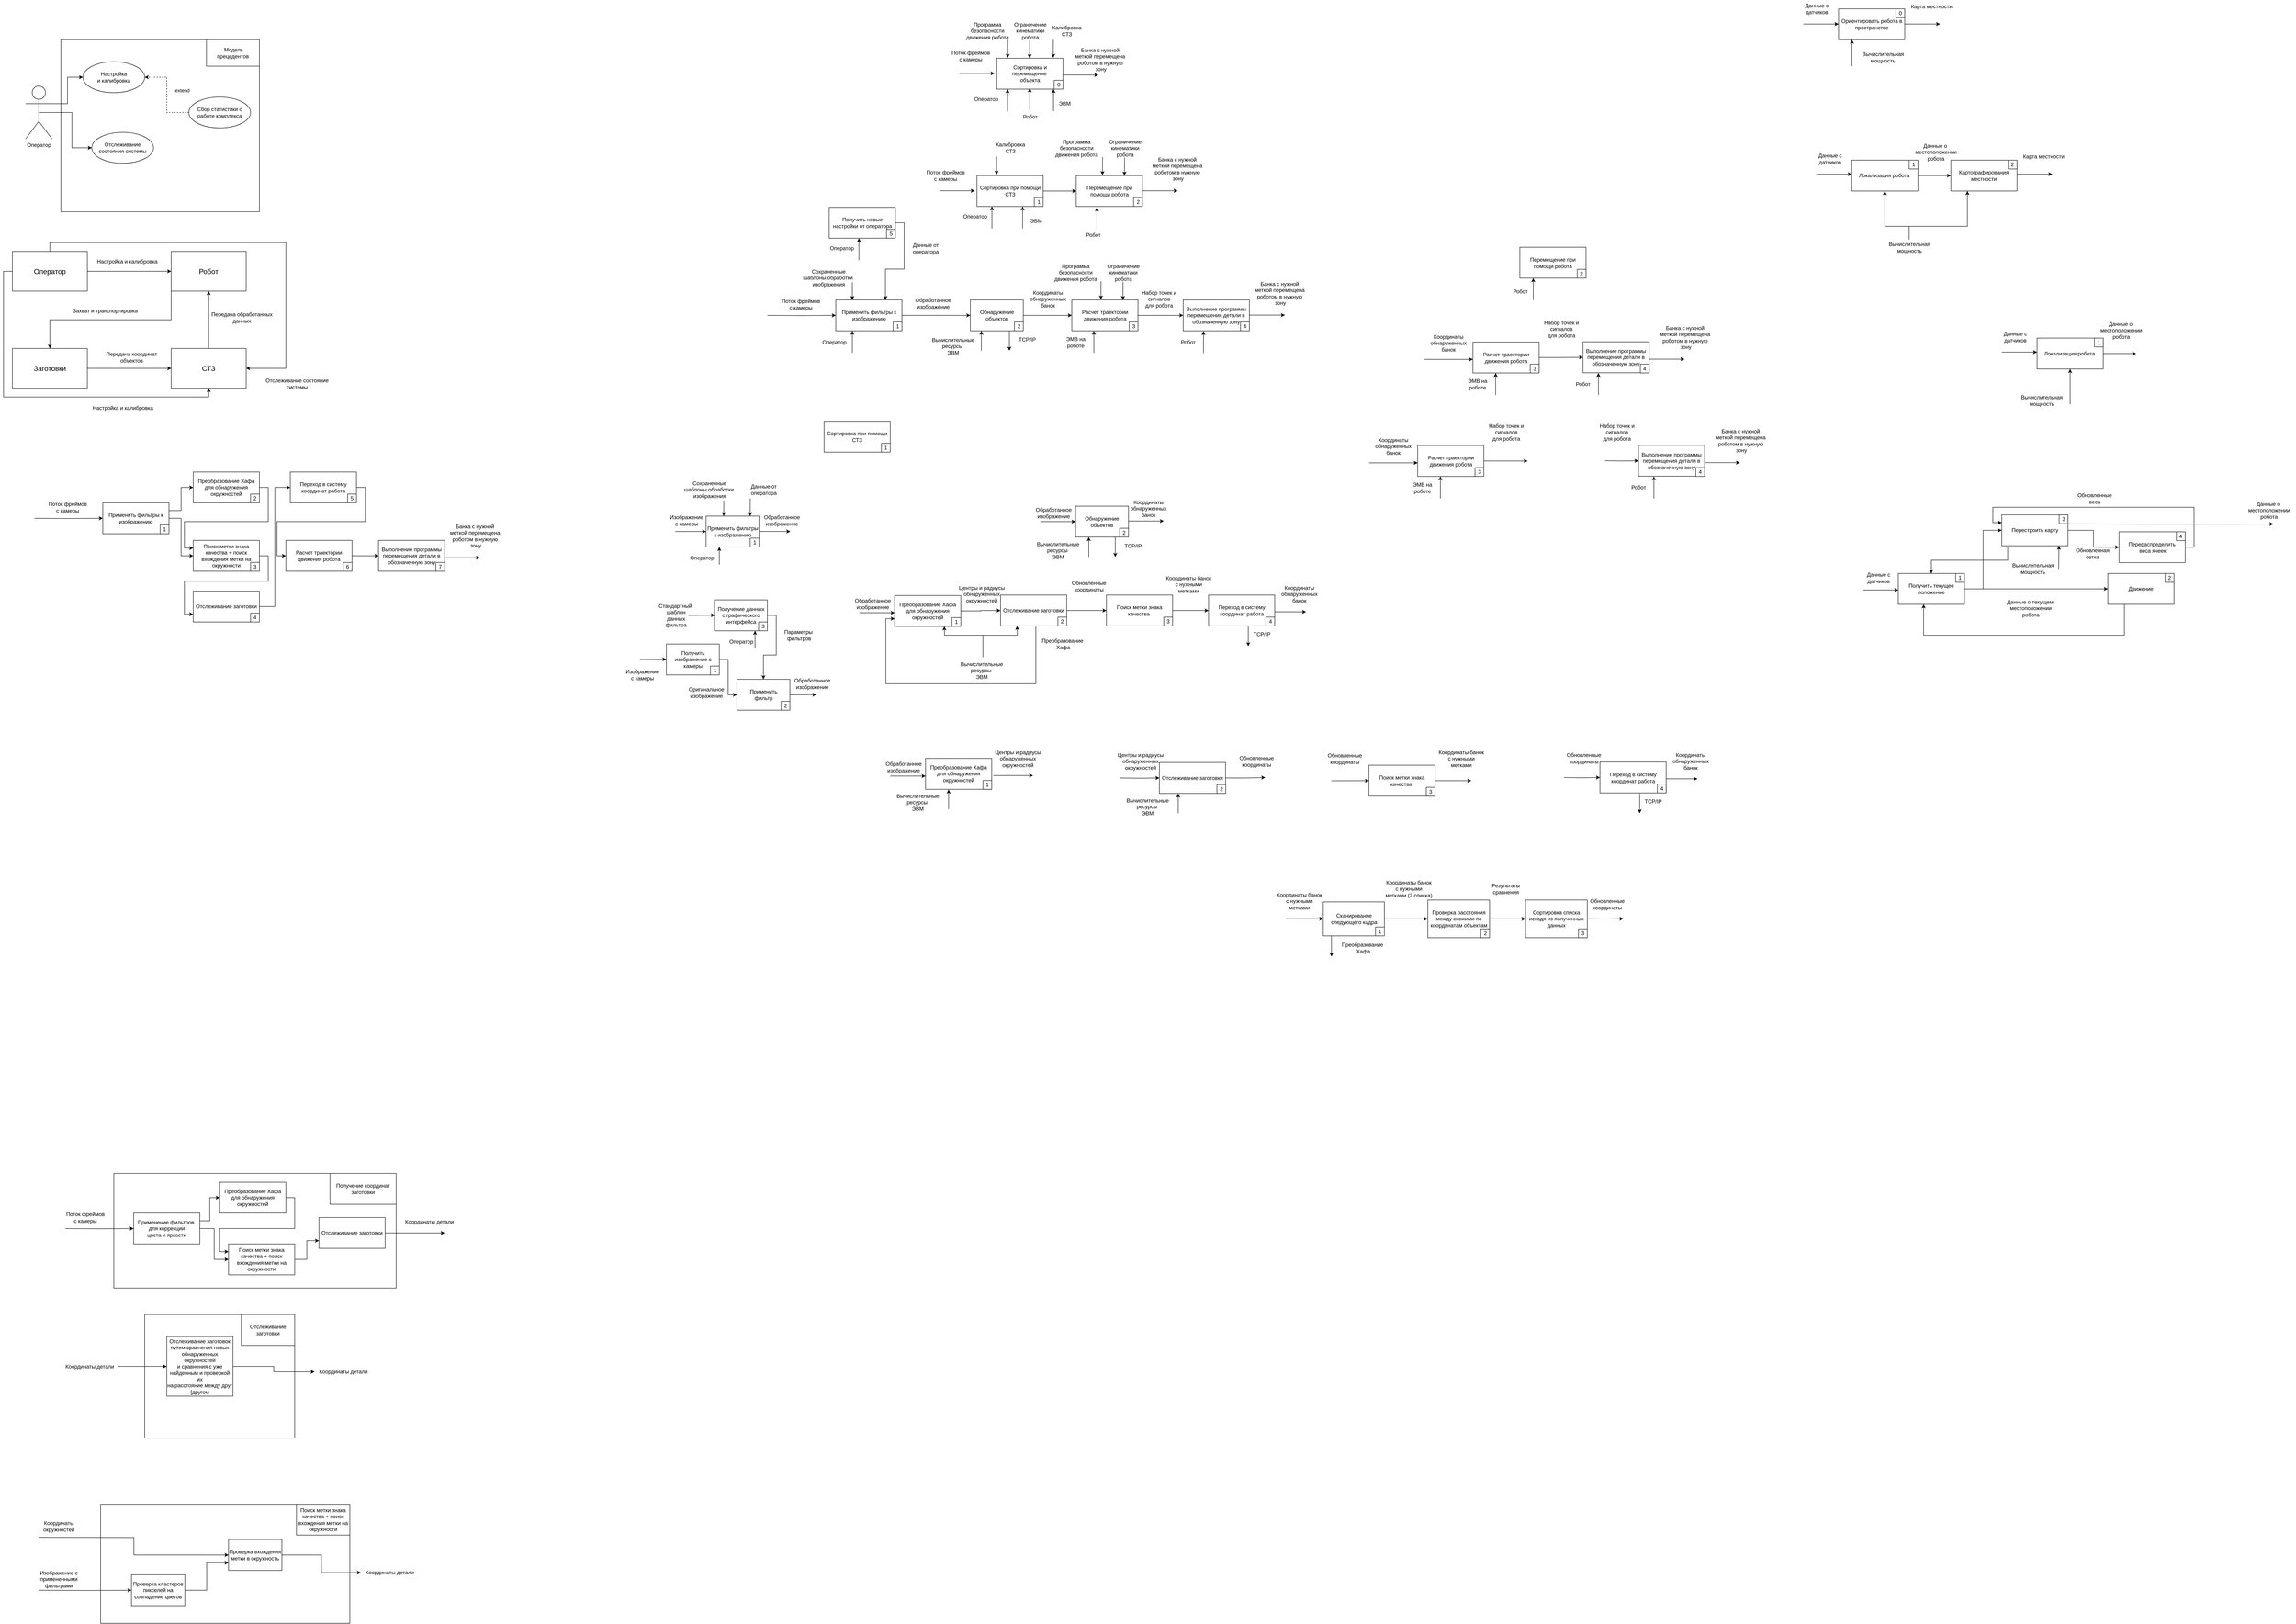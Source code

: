 <mxfile version="22.1.18" type="github">
  <diagram name="Страница — 1" id="5iXapvdDTKxh6Ph4uESu">
    <mxGraphModel dx="996" dy="10567" grid="1" gridSize="10" guides="1" tooltips="1" connect="1" arrows="1" fold="1" page="1" pageScale="1" pageWidth="10000" pageHeight="10000" math="0" shadow="0">
      <root>
        <mxCell id="0" />
        <mxCell id="1" parent="0" />
        <mxCell id="pyR9EfNz5sy561A9Tyss-28" style="edgeStyle=orthogonalEdgeStyle;rounded=0;orthogonalLoop=1;jettySize=auto;html=1;exitX=1;exitY=0.5;exitDx=0;exitDy=0;entryX=0;entryY=0.5;entryDx=0;entryDy=0;" parent="1" source="pyR9EfNz5sy561A9Tyss-3" target="pyR9EfNz5sy561A9Tyss-25" edge="1">
          <mxGeometry relative="1" as="geometry" />
        </mxCell>
        <mxCell id="pyR9EfNz5sy561A9Tyss-38" style="edgeStyle=orthogonalEdgeStyle;rounded=0;orthogonalLoop=1;jettySize=auto;html=1;exitX=0;exitY=0.5;exitDx=0;exitDy=0;entryX=0.5;entryY=1;entryDx=0;entryDy=0;" parent="1" source="pyR9EfNz5sy561A9Tyss-3" target="pyR9EfNz5sy561A9Tyss-26" edge="1">
          <mxGeometry relative="1" as="geometry" />
        </mxCell>
        <mxCell id="pyR9EfNz5sy561A9Tyss-40" style="edgeStyle=orthogonalEdgeStyle;rounded=0;orthogonalLoop=1;jettySize=auto;html=1;exitX=0.5;exitY=0;exitDx=0;exitDy=0;entryX=1;entryY=0.5;entryDx=0;entryDy=0;" parent="1" source="pyR9EfNz5sy561A9Tyss-3" target="pyR9EfNz5sy561A9Tyss-26" edge="1">
          <mxGeometry relative="1" as="geometry">
            <Array as="points">
              <mxPoint x="125" y="510" />
              <mxPoint x="660" y="510" />
              <mxPoint x="660" y="795" />
            </Array>
          </mxGeometry>
        </mxCell>
        <mxCell id="pyR9EfNz5sy561A9Tyss-3" value="&lt;font style=&quot;font-size: 16px;&quot;&gt;Оператор&lt;/font&gt;" style="rounded=0;whiteSpace=wrap;html=1;" parent="1" vertex="1">
          <mxGeometry x="40" y="530" width="170" height="90" as="geometry" />
        </mxCell>
        <mxCell id="pyR9EfNz5sy561A9Tyss-4" value="" style="rounded=0;whiteSpace=wrap;html=1;" parent="1" vertex="1">
          <mxGeometry x="150" y="50" width="450" height="390" as="geometry" />
        </mxCell>
        <mxCell id="pyR9EfNz5sy561A9Tyss-6" value="&amp;nbsp;Модель прецедентов" style="rounded=0;whiteSpace=wrap;html=1;" parent="1" vertex="1">
          <mxGeometry x="480" y="50" width="120" height="60" as="geometry" />
        </mxCell>
        <mxCell id="pyR9EfNz5sy561A9Tyss-19" style="edgeStyle=orthogonalEdgeStyle;rounded=0;orthogonalLoop=1;jettySize=auto;html=1;exitX=1;exitY=0.333;exitDx=0;exitDy=0;exitPerimeter=0;entryX=0;entryY=0.5;entryDx=0;entryDy=0;" parent="1" source="pyR9EfNz5sy561A9Tyss-13" target="pyR9EfNz5sy561A9Tyss-16" edge="1">
          <mxGeometry relative="1" as="geometry" />
        </mxCell>
        <mxCell id="pyR9EfNz5sy561A9Tyss-20" style="edgeStyle=orthogonalEdgeStyle;rounded=0;orthogonalLoop=1;jettySize=auto;html=1;exitX=0.5;exitY=0.5;exitDx=0;exitDy=0;exitPerimeter=0;" parent="1" source="pyR9EfNz5sy561A9Tyss-13" target="pyR9EfNz5sy561A9Tyss-18" edge="1">
          <mxGeometry relative="1" as="geometry" />
        </mxCell>
        <mxCell id="pyR9EfNz5sy561A9Tyss-13" value="Оператор&lt;br&gt;" style="shape=umlActor;verticalLabelPosition=bottom;verticalAlign=top;html=1;" parent="1" vertex="1">
          <mxGeometry x="70" y="155" width="60" height="120" as="geometry" />
        </mxCell>
        <mxCell id="pyR9EfNz5sy561A9Tyss-16" value="Настройка &lt;br&gt;и калибровка" style="ellipse;whiteSpace=wrap;html=1;" parent="1" vertex="1">
          <mxGeometry x="200" y="100" width="140" height="70" as="geometry" />
        </mxCell>
        <mxCell id="pyR9EfNz5sy561A9Tyss-21" style="edgeStyle=orthogonalEdgeStyle;rounded=0;orthogonalLoop=1;jettySize=auto;html=1;exitX=0;exitY=0.5;exitDx=0;exitDy=0;entryX=1;entryY=0.5;entryDx=0;entryDy=0;dashed=1;" parent="1" source="pyR9EfNz5sy561A9Tyss-17" target="pyR9EfNz5sy561A9Tyss-16" edge="1">
          <mxGeometry relative="1" as="geometry" />
        </mxCell>
        <mxCell id="pyR9EfNz5sy561A9Tyss-23" value="extend" style="edgeLabel;html=1;align=center;verticalAlign=middle;resizable=0;points=[];" parent="pyR9EfNz5sy561A9Tyss-21" vertex="1" connectable="0">
          <mxGeometry x="0.112" y="-2" relative="1" as="geometry">
            <mxPoint x="33" as="offset" />
          </mxGeometry>
        </mxCell>
        <mxCell id="pyR9EfNz5sy561A9Tyss-17" value="Сбор статистики о работе комплекса" style="ellipse;whiteSpace=wrap;html=1;" parent="1" vertex="1">
          <mxGeometry x="440" y="180" width="140" height="70" as="geometry" />
        </mxCell>
        <mxCell id="pyR9EfNz5sy561A9Tyss-18" value="Отслеживание состояния системы" style="ellipse;whiteSpace=wrap;html=1;" parent="1" vertex="1">
          <mxGeometry x="220" y="260" width="140" height="70" as="geometry" />
        </mxCell>
        <mxCell id="pyR9EfNz5sy561A9Tyss-31" style="edgeStyle=orthogonalEdgeStyle;rounded=0;orthogonalLoop=1;jettySize=auto;html=1;exitX=0;exitY=1;exitDx=0;exitDy=0;entryX=0.5;entryY=0;entryDx=0;entryDy=0;" parent="1" source="pyR9EfNz5sy561A9Tyss-25" target="pyR9EfNz5sy561A9Tyss-27" edge="1">
          <mxGeometry relative="1" as="geometry" />
        </mxCell>
        <mxCell id="pyR9EfNz5sy561A9Tyss-25" value="&lt;font style=&quot;font-size: 16px;&quot;&gt;Робот&lt;/font&gt;" style="rounded=0;whiteSpace=wrap;html=1;" parent="1" vertex="1">
          <mxGeometry x="400" y="530" width="170" height="90" as="geometry" />
        </mxCell>
        <mxCell id="pyR9EfNz5sy561A9Tyss-29" style="edgeStyle=orthogonalEdgeStyle;rounded=0;orthogonalLoop=1;jettySize=auto;html=1;exitX=0.5;exitY=0;exitDx=0;exitDy=0;entryX=0.5;entryY=1;entryDx=0;entryDy=0;" parent="1" source="pyR9EfNz5sy561A9Tyss-26" target="pyR9EfNz5sy561A9Tyss-25" edge="1">
          <mxGeometry relative="1" as="geometry" />
        </mxCell>
        <mxCell id="pyR9EfNz5sy561A9Tyss-26" value="&lt;font style=&quot;font-size: 16px;&quot;&gt;СТЗ&lt;/font&gt;" style="rounded=0;whiteSpace=wrap;html=1;" parent="1" vertex="1">
          <mxGeometry x="400" y="750" width="170" height="90" as="geometry" />
        </mxCell>
        <mxCell id="pyR9EfNz5sy561A9Tyss-30" style="edgeStyle=orthogonalEdgeStyle;rounded=0;orthogonalLoop=1;jettySize=auto;html=1;exitX=1;exitY=0.5;exitDx=0;exitDy=0;entryX=0;entryY=0.5;entryDx=0;entryDy=0;" parent="1" source="pyR9EfNz5sy561A9Tyss-27" target="pyR9EfNz5sy561A9Tyss-26" edge="1">
          <mxGeometry relative="1" as="geometry" />
        </mxCell>
        <mxCell id="pyR9EfNz5sy561A9Tyss-27" value="&lt;font style=&quot;font-size: 16px;&quot;&gt;Заготовки&lt;/font&gt;" style="rounded=0;whiteSpace=wrap;html=1;" parent="1" vertex="1">
          <mxGeometry x="40" y="750" width="170" height="90" as="geometry" />
        </mxCell>
        <mxCell id="pyR9EfNz5sy561A9Tyss-33" value="&lt;font style=&quot;font-size: 12px;&quot;&gt;Настройка и калибровка&lt;/font&gt;" style="text;html=1;align=center;verticalAlign=middle;resizable=0;points=[];autosize=1;strokeColor=none;fillColor=none;" parent="1" vertex="1">
          <mxGeometry x="220" y="538" width="160" height="30" as="geometry" />
        </mxCell>
        <mxCell id="pyR9EfNz5sy561A9Tyss-34" value="&lt;font style=&quot;font-size: 12px;&quot;&gt;Передача обработанных &lt;br&gt;данных&lt;/font&gt;" style="text;html=1;align=center;verticalAlign=middle;resizable=0;points=[];autosize=1;strokeColor=none;fillColor=none;" parent="1" vertex="1">
          <mxGeometry x="480" y="660" width="160" height="40" as="geometry" />
        </mxCell>
        <mxCell id="pyR9EfNz5sy561A9Tyss-35" value="&lt;font style=&quot;font-size: 12px;&quot;&gt;Захват и транспортировка&lt;/font&gt;" style="text;html=1;align=center;verticalAlign=middle;resizable=0;points=[];autosize=1;strokeColor=none;fillColor=none;" parent="1" vertex="1">
          <mxGeometry x="165" y="650" width="170" height="30" as="geometry" />
        </mxCell>
        <mxCell id="pyR9EfNz5sy561A9Tyss-36" value="&lt;font style=&quot;font-size: 12px;&quot;&gt;Передача координат &lt;br&gt;объектов&lt;/font&gt;" style="text;html=1;align=center;verticalAlign=middle;resizable=0;points=[];autosize=1;strokeColor=none;fillColor=none;" parent="1" vertex="1">
          <mxGeometry x="240" y="750" width="140" height="40" as="geometry" />
        </mxCell>
        <mxCell id="pyR9EfNz5sy561A9Tyss-37" style="edgeStyle=orthogonalEdgeStyle;rounded=0;orthogonalLoop=1;jettySize=auto;html=1;exitX=0.5;exitY=1;exitDx=0;exitDy=0;" parent="1" source="pyR9EfNz5sy561A9Tyss-3" target="pyR9EfNz5sy561A9Tyss-3" edge="1">
          <mxGeometry relative="1" as="geometry" />
        </mxCell>
        <mxCell id="pyR9EfNz5sy561A9Tyss-39" value="&lt;font style=&quot;font-size: 12px;&quot;&gt;Настройка и калибровка&lt;/font&gt;" style="text;html=1;align=center;verticalAlign=middle;resizable=0;points=[];autosize=1;strokeColor=none;fillColor=none;" parent="1" vertex="1">
          <mxGeometry x="210" y="870" width="160" height="30" as="geometry" />
        </mxCell>
        <mxCell id="pyR9EfNz5sy561A9Tyss-43" value="Отслеживание состояние&lt;br&gt;системы" style="text;html=1;align=center;verticalAlign=middle;resizable=0;points=[];autosize=1;strokeColor=none;fillColor=none;" parent="1" vertex="1">
          <mxGeometry x="600" y="810" width="170" height="40" as="geometry" />
        </mxCell>
        <mxCell id="pyR9EfNz5sy561A9Tyss-45" value="" style="html=1;whiteSpace=wrap;" parent="1" vertex="1">
          <mxGeometry x="270" y="2620" width="640" height="260" as="geometry" />
        </mxCell>
        <mxCell id="pyR9EfNz5sy561A9Tyss-46" value="Получение координат заготовки" style="html=1;whiteSpace=wrap;" parent="1" vertex="1">
          <mxGeometry x="760" y="2620" width="150" height="70" as="geometry" />
        </mxCell>
        <mxCell id="pyR9EfNz5sy561A9Tyss-57" style="edgeStyle=orthogonalEdgeStyle;rounded=0;orthogonalLoop=1;jettySize=auto;html=1;exitX=1;exitY=0.5;exitDx=0;exitDy=0;entryX=0;entryY=0.5;entryDx=0;entryDy=0;" parent="1" source="pyR9EfNz5sy561A9Tyss-47" target="pyR9EfNz5sy561A9Tyss-50" edge="1">
          <mxGeometry relative="1" as="geometry" />
        </mxCell>
        <mxCell id="pyR9EfNz5sy561A9Tyss-62" style="edgeStyle=orthogonalEdgeStyle;rounded=0;orthogonalLoop=1;jettySize=auto;html=1;exitX=1;exitY=0.25;exitDx=0;exitDy=0;entryX=0;entryY=0.5;entryDx=0;entryDy=0;" parent="1" source="pyR9EfNz5sy561A9Tyss-47" target="pyR9EfNz5sy561A9Tyss-49" edge="1">
          <mxGeometry relative="1" as="geometry" />
        </mxCell>
        <mxCell id="pyR9EfNz5sy561A9Tyss-47" value="Применение фильтров&amp;nbsp;&lt;br&gt;для коррекции &lt;br&gt;цвета и&amp;nbsp;яркости" style="html=1;whiteSpace=wrap;" parent="1" vertex="1">
          <mxGeometry x="315" y="2710" width="150" height="70" as="geometry" />
        </mxCell>
        <mxCell id="pyR9EfNz5sy561A9Tyss-65" style="edgeStyle=orthogonalEdgeStyle;rounded=0;orthogonalLoop=1;jettySize=auto;html=1;exitX=1;exitY=0.5;exitDx=0;exitDy=0;" parent="1" source="pyR9EfNz5sy561A9Tyss-48" edge="1">
          <mxGeometry relative="1" as="geometry">
            <mxPoint x="1020" y="2755" as="targetPoint" />
          </mxGeometry>
        </mxCell>
        <mxCell id="pyR9EfNz5sy561A9Tyss-48" value="Отслеживание заготовки" style="html=1;whiteSpace=wrap;" parent="1" vertex="1">
          <mxGeometry x="735" y="2720" width="150" height="70" as="geometry" />
        </mxCell>
        <mxCell id="pyR9EfNz5sy561A9Tyss-59" style="edgeStyle=orthogonalEdgeStyle;rounded=0;orthogonalLoop=1;jettySize=auto;html=1;exitX=1;exitY=0.5;exitDx=0;exitDy=0;entryX=0;entryY=0.25;entryDx=0;entryDy=0;" parent="1" source="pyR9EfNz5sy561A9Tyss-49" target="pyR9EfNz5sy561A9Tyss-50" edge="1">
          <mxGeometry relative="1" as="geometry" />
        </mxCell>
        <mxCell id="pyR9EfNz5sy561A9Tyss-49" value="Преобразование Хафа для обнаружения окружностей" style="html=1;whiteSpace=wrap;" parent="1" vertex="1">
          <mxGeometry x="510" y="2640" width="150" height="70" as="geometry" />
        </mxCell>
        <mxCell id="pyR9EfNz5sy561A9Tyss-64" style="edgeStyle=orthogonalEdgeStyle;rounded=0;orthogonalLoop=1;jettySize=auto;html=1;exitX=1;exitY=0.5;exitDx=0;exitDy=0;entryX=0;entryY=0.75;entryDx=0;entryDy=0;" parent="1" source="pyR9EfNz5sy561A9Tyss-50" target="pyR9EfNz5sy561A9Tyss-48" edge="1">
          <mxGeometry relative="1" as="geometry" />
        </mxCell>
        <mxCell id="pyR9EfNz5sy561A9Tyss-50" value="Поиск метки знака качества + поиск вхождения метки на окружности" style="html=1;whiteSpace=wrap;" parent="1" vertex="1">
          <mxGeometry x="530" y="2780" width="150" height="70" as="geometry" />
        </mxCell>
        <mxCell id="pyR9EfNz5sy561A9Tyss-53" style="edgeStyle=orthogonalEdgeStyle;rounded=0;orthogonalLoop=1;jettySize=auto;html=1;entryX=0;entryY=0.5;entryDx=0;entryDy=0;" parent="1" target="pyR9EfNz5sy561A9Tyss-47" edge="1">
          <mxGeometry relative="1" as="geometry">
            <mxPoint x="160" y="2745" as="sourcePoint" />
          </mxGeometry>
        </mxCell>
        <mxCell id="pyR9EfNz5sy561A9Tyss-54" value="Поток фреймов &lt;br&gt;с камеры" style="text;html=1;align=center;verticalAlign=middle;resizable=0;points=[];autosize=1;strokeColor=none;fillColor=none;" parent="1" vertex="1">
          <mxGeometry x="150" y="2700" width="110" height="40" as="geometry" />
        </mxCell>
        <mxCell id="pyR9EfNz5sy561A9Tyss-66" value="Координаты детали" style="text;html=1;align=center;verticalAlign=middle;resizable=0;points=[];autosize=1;strokeColor=none;fillColor=none;" parent="1" vertex="1">
          <mxGeometry x="920" y="2715" width="130" height="30" as="geometry" />
        </mxCell>
        <mxCell id="pyR9EfNz5sy561A9Tyss-67" value="" style="html=1;whiteSpace=wrap;" parent="1" vertex="1">
          <mxGeometry x="340" y="2940" width="340" height="280" as="geometry" />
        </mxCell>
        <mxCell id="pyR9EfNz5sy561A9Tyss-68" value="Отслеживание заготовки" style="html=1;whiteSpace=wrap;" parent="1" vertex="1">
          <mxGeometry x="559" y="2940" width="121" height="70" as="geometry" />
        </mxCell>
        <mxCell id="pyR9EfNz5sy561A9Tyss-76" value="Координаты детали" style="text;html=1;align=center;verticalAlign=middle;resizable=0;points=[];autosize=1;strokeColor=none;fillColor=none;" parent="1" vertex="1">
          <mxGeometry x="725" y="3055" width="130" height="30" as="geometry" />
        </mxCell>
        <mxCell id="pyR9EfNz5sy561A9Tyss-77" value="" style="html=1;whiteSpace=wrap;" parent="1" vertex="1">
          <mxGeometry x="240" y="3370" width="565" height="270" as="geometry" />
        </mxCell>
        <mxCell id="pyR9EfNz5sy561A9Tyss-78" value="Поиск метки знака качества + поиск вхождения метки на окружности" style="html=1;whiteSpace=wrap;" parent="1" vertex="1">
          <mxGeometry x="684" y="3370" width="121" height="70" as="geometry" />
        </mxCell>
        <mxCell id="pyR9EfNz5sy561A9Tyss-79" style="edgeStyle=orthogonalEdgeStyle;rounded=0;orthogonalLoop=1;jettySize=auto;html=1;exitX=1;exitY=0.5;exitDx=0;exitDy=0;" parent="1" source="pyR9EfNz5sy561A9Tyss-90" target="pyR9EfNz5sy561A9Tyss-82" edge="1">
          <mxGeometry relative="1" as="geometry">
            <mxPoint x="971" y="3518.57" as="targetPoint" />
            <mxPoint x="836" y="3518.57" as="sourcePoint" />
          </mxGeometry>
        </mxCell>
        <mxCell id="pyR9EfNz5sy561A9Tyss-80" style="edgeStyle=orthogonalEdgeStyle;rounded=0;orthogonalLoop=1;jettySize=auto;html=1;entryX=0;entryY=0.5;entryDx=0;entryDy=0;" parent="1" target="pyR9EfNz5sy561A9Tyss-90" edge="1">
          <mxGeometry relative="1" as="geometry">
            <mxPoint x="100" y="3445" as="sourcePoint" />
            <mxPoint x="255" y="3445" as="targetPoint" />
          </mxGeometry>
        </mxCell>
        <mxCell id="pyR9EfNz5sy561A9Tyss-81" value="Координаты &lt;br&gt;окружностей&lt;br&gt;" style="text;html=1;align=center;verticalAlign=middle;resizable=0;points=[];autosize=1;strokeColor=none;fillColor=none;" parent="1" vertex="1">
          <mxGeometry x="100" y="3400" width="90" height="40" as="geometry" />
        </mxCell>
        <mxCell id="pyR9EfNz5sy561A9Tyss-82" value="Координаты детали" style="text;html=1;align=center;verticalAlign=middle;resizable=0;points=[];autosize=1;strokeColor=none;fillColor=none;" parent="1" vertex="1">
          <mxGeometry x="830" y="3510" width="130" height="30" as="geometry" />
        </mxCell>
        <mxCell id="pyR9EfNz5sy561A9Tyss-83" style="edgeStyle=orthogonalEdgeStyle;rounded=0;orthogonalLoop=1;jettySize=auto;html=1;entryX=0;entryY=0.5;entryDx=0;entryDy=0;" parent="1" target="pyR9EfNz5sy561A9Tyss-91" edge="1">
          <mxGeometry relative="1" as="geometry">
            <mxPoint x="100" y="3565" as="sourcePoint" />
            <mxPoint x="255" y="3565" as="targetPoint" />
          </mxGeometry>
        </mxCell>
        <mxCell id="pyR9EfNz5sy561A9Tyss-84" value="Изображение с &lt;br&gt;примененными &lt;br&gt;фильтрами" style="text;html=1;align=center;verticalAlign=middle;resizable=0;points=[];autosize=1;strokeColor=none;fillColor=none;" parent="1" vertex="1">
          <mxGeometry x="90" y="3510" width="110" height="60" as="geometry" />
        </mxCell>
        <mxCell id="pyR9EfNz5sy561A9Tyss-97" style="edgeStyle=orthogonalEdgeStyle;rounded=0;orthogonalLoop=1;jettySize=auto;html=1;exitX=1;exitY=0.5;exitDx=0;exitDy=0;" parent="1" source="pyR9EfNz5sy561A9Tyss-88" target="pyR9EfNz5sy561A9Tyss-76" edge="1">
          <mxGeometry relative="1" as="geometry" />
        </mxCell>
        <mxCell id="pyR9EfNz5sy561A9Tyss-88" value="&lt;div&gt;Отслеживание заготовок&lt;/div&gt;&lt;div&gt;путем сравнения новых&lt;/div&gt;&lt;div&gt;обнаруженных окружностей&lt;/div&gt;&lt;div&gt;и сравнения с уже&lt;/div&gt;&lt;div&gt;найденным и проверкой их&lt;/div&gt;&lt;div&gt;на расстояние между друг&lt;/div&gt;&lt;div&gt;[другом&lt;/div&gt;" style="html=1;whiteSpace=wrap;" parent="1" vertex="1">
          <mxGeometry x="390" y="2990" width="150" height="135" as="geometry" />
        </mxCell>
        <mxCell id="pyR9EfNz5sy561A9Tyss-90" value="Проверка вхождения метки в окружность" style="html=1;whiteSpace=wrap;" parent="1" vertex="1">
          <mxGeometry x="530" y="3450" width="121" height="70" as="geometry" />
        </mxCell>
        <mxCell id="pyR9EfNz5sy561A9Tyss-93" style="edgeStyle=orthogonalEdgeStyle;rounded=0;orthogonalLoop=1;jettySize=auto;html=1;exitX=1;exitY=0.5;exitDx=0;exitDy=0;entryX=0;entryY=0.75;entryDx=0;entryDy=0;" parent="1" source="pyR9EfNz5sy561A9Tyss-91" target="pyR9EfNz5sy561A9Tyss-90" edge="1">
          <mxGeometry relative="1" as="geometry" />
        </mxCell>
        <mxCell id="pyR9EfNz5sy561A9Tyss-91" value="Проверка кластеров пикселей на совпадение цветов" style="html=1;whiteSpace=wrap;" parent="1" vertex="1">
          <mxGeometry x="310" y="3530" width="121" height="70" as="geometry" />
        </mxCell>
        <mxCell id="pyR9EfNz5sy561A9Tyss-96" value="" style="edgeStyle=orthogonalEdgeStyle;rounded=0;orthogonalLoop=1;jettySize=auto;html=1;" parent="1" source="pyR9EfNz5sy561A9Tyss-94" target="pyR9EfNz5sy561A9Tyss-88" edge="1">
          <mxGeometry relative="1" as="geometry" />
        </mxCell>
        <mxCell id="pyR9EfNz5sy561A9Tyss-94" value="Координаты детали" style="text;html=1;align=center;verticalAlign=middle;resizable=0;points=[];autosize=1;strokeColor=none;fillColor=none;" parent="1" vertex="1">
          <mxGeometry x="150" y="3042.5" width="130" height="30" as="geometry" />
        </mxCell>
        <mxCell id="_u0slIl38g5vp5mHSWFX-1" value="Применить фильтры к изображению" style="rounded=0;whiteSpace=wrap;html=1;" parent="1" vertex="1">
          <mxGeometry x="1612.5" y="1130" width="120" height="70" as="geometry" />
        </mxCell>
        <mxCell id="_u0slIl38g5vp5mHSWFX-2" value="1" style="rounded=0;whiteSpace=wrap;html=1;" parent="1" vertex="1">
          <mxGeometry x="1712.5" y="1180" width="20" height="20" as="geometry" />
        </mxCell>
        <mxCell id="_u0slIl38g5vp5mHSWFX-4" value="" style="endArrow=classic;html=1;rounded=0;entryX=0;entryY=0.5;entryDx=0;entryDy=0;" parent="1" edge="1">
          <mxGeometry width="50" height="50" relative="1" as="geometry">
            <mxPoint x="1733.5" y="1164.8" as="sourcePoint" />
            <mxPoint x="1803.5" y="1164.8" as="targetPoint" />
          </mxGeometry>
        </mxCell>
        <mxCell id="_u0slIl38g5vp5mHSWFX-6" value="" style="endArrow=classic;html=1;rounded=0;" parent="1" edge="1">
          <mxGeometry width="50" height="50" relative="1" as="geometry">
            <mxPoint x="1712.5" y="1090" as="sourcePoint" />
            <mxPoint x="1712.5" y="1130" as="targetPoint" />
          </mxGeometry>
        </mxCell>
        <mxCell id="_u0slIl38g5vp5mHSWFX-7" value="" style="endArrow=classic;html=1;rounded=0;" parent="1" edge="1">
          <mxGeometry width="50" height="50" relative="1" as="geometry">
            <mxPoint x="1542.5" y="1164.9" as="sourcePoint" />
            <mxPoint x="1612.5" y="1164.9" as="targetPoint" />
          </mxGeometry>
        </mxCell>
        <mxCell id="_u0slIl38g5vp5mHSWFX-8" value="Изображение&lt;br&gt;с камеры" style="text;html=1;align=center;verticalAlign=middle;resizable=0;points=[];autosize=1;strokeColor=none;fillColor=none;" parent="1" vertex="1">
          <mxGeometry x="1517.5" y="1120" width="100" height="40" as="geometry" />
        </mxCell>
        <mxCell id="_u0slIl38g5vp5mHSWFX-10" value="Обработанное&lt;br&gt;изображение" style="text;html=1;align=center;verticalAlign=middle;resizable=0;points=[];autosize=1;strokeColor=none;fillColor=none;" parent="1" vertex="1">
          <mxGeometry x="1733.5" y="1120" width="100" height="40" as="geometry" />
        </mxCell>
        <mxCell id="_u0slIl38g5vp5mHSWFX-11" value="" style="endArrow=classic;html=1;rounded=0;entryX=0.25;entryY=1;entryDx=0;entryDy=0;" parent="1" target="_u0slIl38g5vp5mHSWFX-1" edge="1">
          <mxGeometry width="50" height="50" relative="1" as="geometry">
            <mxPoint x="1642.5" y="1240" as="sourcePoint" />
            <mxPoint x="1712.5" y="1260" as="targetPoint" />
          </mxGeometry>
        </mxCell>
        <mxCell id="_u0slIl38g5vp5mHSWFX-12" value="Оператор" style="text;html=1;align=center;verticalAlign=middle;resizable=0;points=[];autosize=1;strokeColor=none;fillColor=none;" parent="1" vertex="1">
          <mxGeometry x="1562.5" y="1210" width="80" height="30" as="geometry" />
        </mxCell>
        <mxCell id="_u0slIl38g5vp5mHSWFX-14" value="Сохраненные &lt;br&gt;шаблоны обработки&amp;nbsp;&lt;br&gt;изображения" style="text;html=1;align=center;verticalAlign=middle;resizable=0;points=[];autosize=1;strokeColor=none;fillColor=none;" parent="1" vertex="1">
          <mxGeometry x="1550" y="1040" width="140" height="60" as="geometry" />
        </mxCell>
        <mxCell id="_u0slIl38g5vp5mHSWFX-15" value="" style="endArrow=classic;html=1;rounded=0;exitX=0.003;exitY=0.369;exitDx=0;exitDy=0;exitPerimeter=0;" parent="1" edge="1">
          <mxGeometry width="50" height="50" relative="1" as="geometry">
            <mxPoint x="1652.8" y="1094.76" as="sourcePoint" />
            <mxPoint x="1652.5" y="1130" as="targetPoint" />
          </mxGeometry>
        </mxCell>
        <mxCell id="_u0slIl38g5vp5mHSWFX-16" value="Получить изображение с камеры" style="rounded=0;whiteSpace=wrap;html=1;" parent="1" vertex="1">
          <mxGeometry x="1522.5" y="1420" width="120" height="70" as="geometry" />
        </mxCell>
        <mxCell id="_u0slIl38g5vp5mHSWFX-17" value="1" style="rounded=0;whiteSpace=wrap;html=1;" parent="1" vertex="1">
          <mxGeometry x="1622.5" y="1470" width="20" height="20" as="geometry" />
        </mxCell>
        <mxCell id="_u0slIl38g5vp5mHSWFX-19" value="Применить &lt;br&gt;фильтр" style="rounded=0;whiteSpace=wrap;html=1;" parent="1" vertex="1">
          <mxGeometry x="1682.5" y="1500" width="120" height="70" as="geometry" />
        </mxCell>
        <mxCell id="_u0slIl38g5vp5mHSWFX-20" value="2" style="rounded=0;whiteSpace=wrap;html=1;" parent="1" vertex="1">
          <mxGeometry x="1782.5" y="1550" width="20" height="20" as="geometry" />
        </mxCell>
        <mxCell id="_u0slIl38g5vp5mHSWFX-21" value="" style="endArrow=classic;html=1;rounded=0;" parent="1" edge="1">
          <mxGeometry width="50" height="50" relative="1" as="geometry">
            <mxPoint x="1462.5" y="1455" as="sourcePoint" />
            <mxPoint x="1522.5" y="1454.57" as="targetPoint" />
          </mxGeometry>
        </mxCell>
        <mxCell id="_u0slIl38g5vp5mHSWFX-24" value="" style="endArrow=classic;html=1;rounded=0;exitX=1;exitY=0.5;exitDx=0;exitDy=0;entryX=0;entryY=0.5;entryDx=0;entryDy=0;" parent="1" source="_u0slIl38g5vp5mHSWFX-16" target="_u0slIl38g5vp5mHSWFX-19" edge="1">
          <mxGeometry width="50" height="50" relative="1" as="geometry">
            <mxPoint x="1692.5" y="1500" as="sourcePoint" />
            <mxPoint x="1742.5" y="1450" as="targetPoint" />
            <Array as="points">
              <mxPoint x="1662.5" y="1455" />
              <mxPoint x="1662.5" y="1535" />
            </Array>
          </mxGeometry>
        </mxCell>
        <mxCell id="_u0slIl38g5vp5mHSWFX-30" value="Изображение&lt;br&gt;с камеры" style="text;html=1;align=center;verticalAlign=middle;resizable=0;points=[];autosize=1;strokeColor=none;fillColor=none;" parent="1" vertex="1">
          <mxGeometry x="1417.5" y="1470" width="100" height="40" as="geometry" />
        </mxCell>
        <mxCell id="_u0slIl38g5vp5mHSWFX-34" value="" style="endArrow=classic;html=1;rounded=0;" parent="1" edge="1">
          <mxGeometry width="50" height="50" relative="1" as="geometry">
            <mxPoint x="1802.5" y="1535.14" as="sourcePoint" />
            <mxPoint x="1862.5" y="1534.71" as="targetPoint" />
          </mxGeometry>
        </mxCell>
        <mxCell id="_u0slIl38g5vp5mHSWFX-43" style="edgeStyle=orthogonalEdgeStyle;rounded=0;orthogonalLoop=1;jettySize=auto;html=1;exitX=1;exitY=0.5;exitDx=0;exitDy=0;entryX=0.5;entryY=0;entryDx=0;entryDy=0;" parent="1" source="_u0slIl38g5vp5mHSWFX-35" target="_u0slIl38g5vp5mHSWFX-19" edge="1">
          <mxGeometry relative="1" as="geometry" />
        </mxCell>
        <mxCell id="_u0slIl38g5vp5mHSWFX-35" value="Получение данных&lt;br&gt;с графического&lt;br&gt;интерфейса" style="rounded=0;whiteSpace=wrap;html=1;" parent="1" vertex="1">
          <mxGeometry x="1631.5" y="1320" width="120" height="70" as="geometry" />
        </mxCell>
        <mxCell id="_u0slIl38g5vp5mHSWFX-37" value="3" style="rounded=0;whiteSpace=wrap;html=1;" parent="1" vertex="1">
          <mxGeometry x="1731.5" y="1370" width="20" height="20" as="geometry" />
        </mxCell>
        <mxCell id="_u0slIl38g5vp5mHSWFX-38" value="Обработанное&lt;br&gt;изображение" style="text;html=1;align=center;verticalAlign=middle;resizable=0;points=[];autosize=1;strokeColor=none;fillColor=none;" parent="1" vertex="1">
          <mxGeometry x="1802.5" y="1490" width="100" height="40" as="geometry" />
        </mxCell>
        <mxCell id="_u0slIl38g5vp5mHSWFX-39" value="Оператор" style="text;html=1;align=center;verticalAlign=middle;resizable=0;points=[];autosize=1;strokeColor=none;fillColor=none;" parent="1" vertex="1">
          <mxGeometry x="1651.67" y="1400" width="80" height="30" as="geometry" />
        </mxCell>
        <mxCell id="_u0slIl38g5vp5mHSWFX-40" value="" style="endArrow=classic;html=1;rounded=0;" parent="1" edge="1">
          <mxGeometry width="50" height="50" relative="1" as="geometry">
            <mxPoint x="1723.5" y="1430" as="sourcePoint" />
            <mxPoint x="1723.5" y="1390" as="targetPoint" />
          </mxGeometry>
        </mxCell>
        <mxCell id="_u0slIl38g5vp5mHSWFX-41" value="" style="endArrow=classic;html=1;rounded=0;" parent="1" edge="1">
          <mxGeometry width="50" height="50" relative="1" as="geometry">
            <mxPoint x="1572.5" y="1355.01" as="sourcePoint" />
            <mxPoint x="1632.5" y="1354.58" as="targetPoint" />
          </mxGeometry>
        </mxCell>
        <mxCell id="_u0slIl38g5vp5mHSWFX-42" value="Стандартный&amp;nbsp;&lt;br&gt;шаблон&lt;br&gt;данных&lt;br&gt;фильтра" style="text;html=1;align=center;verticalAlign=middle;resizable=0;points=[];autosize=1;strokeColor=none;fillColor=none;" parent="1" vertex="1">
          <mxGeometry x="1493.5" y="1320" width="100" height="70" as="geometry" />
        </mxCell>
        <mxCell id="_u0slIl38g5vp5mHSWFX-46" value="Оригинальное&lt;br&gt;изображение" style="text;html=1;align=center;verticalAlign=middle;resizable=0;points=[];autosize=1;strokeColor=none;fillColor=none;" parent="1" vertex="1">
          <mxGeometry x="1562.5" y="1510" width="100" height="40" as="geometry" />
        </mxCell>
        <mxCell id="_u0slIl38g5vp5mHSWFX-47" value="Параметры&amp;nbsp;&lt;br&gt;фильтров" style="text;html=1;align=center;verticalAlign=middle;resizable=0;points=[];autosize=1;strokeColor=none;fillColor=none;" parent="1" vertex="1">
          <mxGeometry x="1777.5" y="1380" width="90" height="40" as="geometry" />
        </mxCell>
        <mxCell id="_u0slIl38g5vp5mHSWFX-48" value="Обнаружение&lt;br&gt;объектов" style="rounded=0;whiteSpace=wrap;html=1;" parent="1" vertex="1">
          <mxGeometry x="2450" y="1107.5" width="120" height="70" as="geometry" />
        </mxCell>
        <mxCell id="_u0slIl38g5vp5mHSWFX-49" value="2" style="rounded=0;whiteSpace=wrap;html=1;" parent="1" vertex="1">
          <mxGeometry x="2550" y="1157.5" width="20" height="20" as="geometry" />
        </mxCell>
        <mxCell id="_u0slIl38g5vp5mHSWFX-50" value="Обработанное&lt;br&gt;изображение" style="text;html=1;align=center;verticalAlign=middle;resizable=0;points=[];autosize=1;strokeColor=none;fillColor=none;" parent="1" vertex="1">
          <mxGeometry x="2350" y="1102.5" width="100" height="40" as="geometry" />
        </mxCell>
        <mxCell id="_u0slIl38g5vp5mHSWFX-53" value="" style="endArrow=classic;html=1;rounded=0;" parent="1" edge="1">
          <mxGeometry width="50" height="50" relative="1" as="geometry">
            <mxPoint x="2370" y="1142.5" as="sourcePoint" />
            <mxPoint x="2450" y="1142.5" as="targetPoint" />
          </mxGeometry>
        </mxCell>
        <mxCell id="_u0slIl38g5vp5mHSWFX-54" value="Координаты&lt;br&gt;обнаруженных&lt;br&gt;банок" style="text;html=1;align=center;verticalAlign=middle;resizable=0;points=[];autosize=1;strokeColor=none;fillColor=none;" parent="1" vertex="1">
          <mxGeometry x="2560" y="1082.5" width="110" height="60" as="geometry" />
        </mxCell>
        <mxCell id="_u0slIl38g5vp5mHSWFX-55" value="" style="endArrow=classic;html=1;rounded=0;" parent="1" edge="1">
          <mxGeometry width="50" height="50" relative="1" as="geometry">
            <mxPoint x="2570" y="1141.31" as="sourcePoint" />
            <mxPoint x="2650" y="1141.31" as="targetPoint" />
          </mxGeometry>
        </mxCell>
        <mxCell id="_u0slIl38g5vp5mHSWFX-56" value="" style="endArrow=classic;html=1;rounded=0;" parent="1" edge="1">
          <mxGeometry width="50" height="50" relative="1" as="geometry">
            <mxPoint x="2540" y="1177.5" as="sourcePoint" />
            <mxPoint x="2540" y="1222.5" as="targetPoint" />
          </mxGeometry>
        </mxCell>
        <mxCell id="_u0slIl38g5vp5mHSWFX-57" value="" style="endArrow=classic;html=1;rounded=0;entryX=0.25;entryY=1;entryDx=0;entryDy=0;" parent="1" target="_u0slIl38g5vp5mHSWFX-48" edge="1">
          <mxGeometry width="50" height="50" relative="1" as="geometry">
            <mxPoint x="2480" y="1222.5" as="sourcePoint" />
            <mxPoint x="2550" y="1232.5" as="targetPoint" />
          </mxGeometry>
        </mxCell>
        <mxCell id="_u0slIl38g5vp5mHSWFX-58" value="Вычислительные&lt;br&gt;ресурсы&amp;nbsp;&lt;br&gt;ЭВМ" style="text;html=1;align=center;verticalAlign=middle;resizable=0;points=[];autosize=1;strokeColor=none;fillColor=none;" parent="1" vertex="1">
          <mxGeometry x="2350" y="1177.5" width="120" height="60" as="geometry" />
        </mxCell>
        <mxCell id="_u0slIl38g5vp5mHSWFX-59" value="TCP/IP" style="text;html=1;align=center;verticalAlign=middle;resizable=0;points=[];autosize=1;strokeColor=none;fillColor=none;" parent="1" vertex="1">
          <mxGeometry x="2550" y="1182.5" width="60" height="30" as="geometry" />
        </mxCell>
        <mxCell id="_u0slIl38g5vp5mHSWFX-63" style="edgeStyle=orthogonalEdgeStyle;rounded=0;orthogonalLoop=1;jettySize=auto;html=1;exitX=1;exitY=0.5;exitDx=0;exitDy=0;entryX=0;entryY=0.5;entryDx=0;entryDy=0;" parent="1" source="_u0slIl38g5vp5mHSWFX-65" target="_u0slIl38g5vp5mHSWFX-71" edge="1">
          <mxGeometry relative="1" as="geometry" />
        </mxCell>
        <mxCell id="_u0slIl38g5vp5mHSWFX-64" style="edgeStyle=orthogonalEdgeStyle;rounded=0;orthogonalLoop=1;jettySize=auto;html=1;exitX=1;exitY=0.25;exitDx=0;exitDy=0;entryX=0;entryY=0.5;entryDx=0;entryDy=0;" parent="1" source="_u0slIl38g5vp5mHSWFX-65" target="_u0slIl38g5vp5mHSWFX-69" edge="1">
          <mxGeometry relative="1" as="geometry" />
        </mxCell>
        <mxCell id="_u0slIl38g5vp5mHSWFX-65" value="Применить фильтры к изображению" style="html=1;whiteSpace=wrap;" parent="1" vertex="1">
          <mxGeometry x="245" y="1100" width="150" height="70" as="geometry" />
        </mxCell>
        <mxCell id="_u0slIl38g5vp5mHSWFX-83" style="edgeStyle=orthogonalEdgeStyle;rounded=0;orthogonalLoop=1;jettySize=auto;html=1;exitX=1;exitY=0.5;exitDx=0;exitDy=0;entryX=0;entryY=0.5;entryDx=0;entryDy=0;" parent="1" source="_u0slIl38g5vp5mHSWFX-67" target="_u0slIl38g5vp5mHSWFX-75" edge="1">
          <mxGeometry relative="1" as="geometry" />
        </mxCell>
        <mxCell id="_u0slIl38g5vp5mHSWFX-67" value="Отслеживание заготовки" style="html=1;whiteSpace=wrap;" parent="1" vertex="1">
          <mxGeometry x="450" y="1300" width="150" height="70" as="geometry" />
        </mxCell>
        <mxCell id="_u0slIl38g5vp5mHSWFX-68" style="edgeStyle=orthogonalEdgeStyle;rounded=0;orthogonalLoop=1;jettySize=auto;html=1;exitX=1;exitY=0.5;exitDx=0;exitDy=0;entryX=0;entryY=0.25;entryDx=0;entryDy=0;" parent="1" source="_u0slIl38g5vp5mHSWFX-69" target="_u0slIl38g5vp5mHSWFX-71" edge="1">
          <mxGeometry relative="1" as="geometry" />
        </mxCell>
        <mxCell id="_u0slIl38g5vp5mHSWFX-69" value="Преобразование Хафа для обнаружения окружностей" style="html=1;whiteSpace=wrap;" parent="1" vertex="1">
          <mxGeometry x="450" y="1030" width="150" height="70" as="geometry" />
        </mxCell>
        <mxCell id="_u0slIl38g5vp5mHSWFX-70" style="edgeStyle=orthogonalEdgeStyle;rounded=0;orthogonalLoop=1;jettySize=auto;html=1;exitX=1;exitY=0.5;exitDx=0;exitDy=0;entryX=0;entryY=0.75;entryDx=0;entryDy=0;" parent="1" source="_u0slIl38g5vp5mHSWFX-71" target="_u0slIl38g5vp5mHSWFX-67" edge="1">
          <mxGeometry relative="1" as="geometry" />
        </mxCell>
        <mxCell id="_u0slIl38g5vp5mHSWFX-71" value="Поиск метки знака качества + поиск вхождения метки на окружности" style="html=1;whiteSpace=wrap;" parent="1" vertex="1">
          <mxGeometry x="450" y="1185" width="150" height="70" as="geometry" />
        </mxCell>
        <mxCell id="_u0slIl38g5vp5mHSWFX-72" style="edgeStyle=orthogonalEdgeStyle;rounded=0;orthogonalLoop=1;jettySize=auto;html=1;entryX=0;entryY=0.5;entryDx=0;entryDy=0;" parent="1" target="_u0slIl38g5vp5mHSWFX-65" edge="1">
          <mxGeometry relative="1" as="geometry">
            <mxPoint x="90" y="1135" as="sourcePoint" />
          </mxGeometry>
        </mxCell>
        <mxCell id="_u0slIl38g5vp5mHSWFX-73" value="Поток фреймов &lt;br&gt;с камеры" style="text;html=1;align=center;verticalAlign=middle;resizable=0;points=[];autosize=1;strokeColor=none;fillColor=none;" parent="1" vertex="1">
          <mxGeometry x="110" y="1090" width="110" height="40" as="geometry" />
        </mxCell>
        <mxCell id="_u0slIl38g5vp5mHSWFX-74" value="Банка с нужной&amp;nbsp;&lt;br&gt;меткой перемещена&amp;nbsp;&lt;br&gt;роботом в нужную&amp;nbsp;&lt;br&gt;зону" style="text;html=1;align=center;verticalAlign=middle;resizable=0;points=[];autosize=1;strokeColor=none;fillColor=none;" parent="1" vertex="1">
          <mxGeometry x="1020" y="1140" width="140" height="70" as="geometry" />
        </mxCell>
        <mxCell id="_u0slIl38g5vp5mHSWFX-84" style="edgeStyle=orthogonalEdgeStyle;rounded=0;orthogonalLoop=1;jettySize=auto;html=1;exitX=1;exitY=0.5;exitDx=0;exitDy=0;entryX=0;entryY=0.5;entryDx=0;entryDy=0;" parent="1" source="_u0slIl38g5vp5mHSWFX-75" target="_u0slIl38g5vp5mHSWFX-77" edge="1">
          <mxGeometry relative="1" as="geometry" />
        </mxCell>
        <mxCell id="_u0slIl38g5vp5mHSWFX-75" value="Переход в систему координат работа" style="html=1;whiteSpace=wrap;" parent="1" vertex="1">
          <mxGeometry x="670" y="1030" width="150" height="70" as="geometry" />
        </mxCell>
        <mxCell id="_u0slIl38g5vp5mHSWFX-80" style="edgeStyle=orthogonalEdgeStyle;rounded=0;orthogonalLoop=1;jettySize=auto;html=1;exitX=1;exitY=0.5;exitDx=0;exitDy=0;entryX=0;entryY=0.5;entryDx=0;entryDy=0;" parent="1" source="_u0slIl38g5vp5mHSWFX-77" target="_u0slIl38g5vp5mHSWFX-78" edge="1">
          <mxGeometry relative="1" as="geometry" />
        </mxCell>
        <mxCell id="_u0slIl38g5vp5mHSWFX-77" value="Расчет траектории&lt;br&gt;движения робота" style="html=1;whiteSpace=wrap;" parent="1" vertex="1">
          <mxGeometry x="660" y="1185" width="150" height="70" as="geometry" />
        </mxCell>
        <mxCell id="_u0slIl38g5vp5mHSWFX-78" value="Выполнение программы&lt;br&gt;перемещения детали в&lt;br&gt;обозначенную зону" style="html=1;whiteSpace=wrap;" parent="1" vertex="1">
          <mxGeometry x="870" y="1185" width="150" height="70" as="geometry" />
        </mxCell>
        <mxCell id="_u0slIl38g5vp5mHSWFX-79" value="" style="endArrow=classic;html=1;rounded=0;" parent="1" edge="1">
          <mxGeometry width="50" height="50" relative="1" as="geometry">
            <mxPoint x="1020" y="1224.41" as="sourcePoint" />
            <mxPoint x="1100" y="1224.41" as="targetPoint" />
          </mxGeometry>
        </mxCell>
        <mxCell id="_u0slIl38g5vp5mHSWFX-85" value="Сортировка и перемещение&amp;nbsp;&lt;br&gt;объекта" style="html=1;whiteSpace=wrap;" parent="1" vertex="1">
          <mxGeometry x="2271.5" y="92" width="150" height="70" as="geometry" />
        </mxCell>
        <mxCell id="_u0slIl38g5vp5mHSWFX-86" value="Поток фреймов &lt;br&gt;с камеры" style="text;html=1;align=center;verticalAlign=middle;resizable=0;points=[];autosize=1;strokeColor=none;fillColor=none;" parent="1" vertex="1">
          <mxGeometry x="2156.5" y="67" width="110" height="40" as="geometry" />
        </mxCell>
        <mxCell id="_u0slIl38g5vp5mHSWFX-87" value="Банка с нужной&amp;nbsp;&lt;br&gt;меткой перемещена&amp;nbsp;&lt;br&gt;роботом в нужную&amp;nbsp;&lt;br&gt;зону" style="text;html=1;align=center;verticalAlign=middle;resizable=0;points=[];autosize=1;strokeColor=none;fillColor=none;" parent="1" vertex="1">
          <mxGeometry x="2436.5" y="60" width="140" height="70" as="geometry" />
        </mxCell>
        <mxCell id="_u0slIl38g5vp5mHSWFX-88" value="" style="endArrow=classic;html=1;rounded=0;" parent="1" edge="1">
          <mxGeometry width="50" height="50" relative="1" as="geometry">
            <mxPoint x="2421.5" y="130.0" as="sourcePoint" />
            <mxPoint x="2501.5" y="130.0" as="targetPoint" />
          </mxGeometry>
        </mxCell>
        <mxCell id="_u0slIl38g5vp5mHSWFX-89" value="" style="endArrow=classic;html=1;rounded=0;" parent="1" edge="1">
          <mxGeometry width="50" height="50" relative="1" as="geometry">
            <mxPoint x="2186.5" y="126.41" as="sourcePoint" />
            <mxPoint x="2266.5" y="126.41" as="targetPoint" />
          </mxGeometry>
        </mxCell>
        <mxCell id="_u0slIl38g5vp5mHSWFX-90" value="0" style="rounded=0;whiteSpace=wrap;html=1;" parent="1" vertex="1">
          <mxGeometry x="2401.5" y="142" width="20" height="20" as="geometry" />
        </mxCell>
        <mxCell id="_u0slIl38g5vp5mHSWFX-91" value="1" style="rounded=0;whiteSpace=wrap;html=1;" parent="1" vertex="1">
          <mxGeometry x="375" y="1150" width="20" height="20" as="geometry" />
        </mxCell>
        <mxCell id="_u0slIl38g5vp5mHSWFX-92" value="2" style="rounded=0;whiteSpace=wrap;html=1;" parent="1" vertex="1">
          <mxGeometry x="580" y="1080" width="20" height="20" as="geometry" />
        </mxCell>
        <mxCell id="_u0slIl38g5vp5mHSWFX-93" value="3" style="rounded=0;whiteSpace=wrap;html=1;" parent="1" vertex="1">
          <mxGeometry x="580" y="1235" width="20" height="20" as="geometry" />
        </mxCell>
        <mxCell id="_u0slIl38g5vp5mHSWFX-94" value="5" style="rounded=0;whiteSpace=wrap;html=1;" parent="1" vertex="1">
          <mxGeometry x="800" y="1080" width="20" height="20" as="geometry" />
        </mxCell>
        <mxCell id="_u0slIl38g5vp5mHSWFX-95" value="6" style="rounded=0;whiteSpace=wrap;html=1;" parent="1" vertex="1">
          <mxGeometry x="790" y="1235" width="20" height="20" as="geometry" />
        </mxCell>
        <mxCell id="_u0slIl38g5vp5mHSWFX-96" value="7" style="rounded=0;whiteSpace=wrap;html=1;" parent="1" vertex="1">
          <mxGeometry x="1000" y="1235" width="20" height="20" as="geometry" />
        </mxCell>
        <mxCell id="_u0slIl38g5vp5mHSWFX-97" value="4" style="rounded=0;whiteSpace=wrap;html=1;" parent="1" vertex="1">
          <mxGeometry x="580" y="1350" width="20" height="20" as="geometry" />
        </mxCell>
        <mxCell id="_u0slIl38g5vp5mHSWFX-106" style="edgeStyle=orthogonalEdgeStyle;rounded=0;orthogonalLoop=1;jettySize=auto;html=1;exitX=1;exitY=0.5;exitDx=0;exitDy=0;" parent="1" source="_u0slIl38g5vp5mHSWFX-99" target="_u0slIl38g5vp5mHSWFX-105" edge="1">
          <mxGeometry relative="1" as="geometry" />
        </mxCell>
        <mxCell id="_u0slIl38g5vp5mHSWFX-99" value="Сортировка при помощи СТЗ" style="html=1;whiteSpace=wrap;" parent="1" vertex="1">
          <mxGeometry x="2226.5" y="358" width="150" height="70" as="geometry" />
        </mxCell>
        <mxCell id="_u0slIl38g5vp5mHSWFX-100" value="Поток фреймов &lt;br&gt;с камеры" style="text;html=1;align=center;verticalAlign=middle;resizable=0;points=[];autosize=1;strokeColor=none;fillColor=none;" parent="1" vertex="1">
          <mxGeometry x="2100" y="338" width="110" height="40" as="geometry" />
        </mxCell>
        <mxCell id="_u0slIl38g5vp5mHSWFX-101" value="Банка с нужной&amp;nbsp;&lt;br&gt;меткой перемещена&amp;nbsp;&lt;br&gt;роботом в нужную&amp;nbsp;&lt;br&gt;зону" style="text;html=1;align=center;verticalAlign=middle;resizable=0;points=[];autosize=1;strokeColor=none;fillColor=none;" parent="1" vertex="1">
          <mxGeometry x="2611.5" y="308" width="140" height="70" as="geometry" />
        </mxCell>
        <mxCell id="_u0slIl38g5vp5mHSWFX-103" value="" style="endArrow=classic;html=1;rounded=0;" parent="1" edge="1">
          <mxGeometry width="50" height="50" relative="1" as="geometry">
            <mxPoint x="2141.5" y="392.41" as="sourcePoint" />
            <mxPoint x="2221.5" y="392.41" as="targetPoint" />
          </mxGeometry>
        </mxCell>
        <mxCell id="_u0slIl38g5vp5mHSWFX-104" value="1" style="rounded=0;whiteSpace=wrap;html=1;" parent="1" vertex="1">
          <mxGeometry x="2356.5" y="408" width="20" height="20" as="geometry" />
        </mxCell>
        <mxCell id="_u0slIl38g5vp5mHSWFX-105" value="Перемещение при помощи робота" style="html=1;whiteSpace=wrap;" parent="1" vertex="1">
          <mxGeometry x="2451.5" y="358" width="150" height="70" as="geometry" />
        </mxCell>
        <mxCell id="_u0slIl38g5vp5mHSWFX-107" value="" style="endArrow=classic;html=1;rounded=0;" parent="1" edge="1">
          <mxGeometry width="50" height="50" relative="1" as="geometry">
            <mxPoint x="2601.5" y="392.47" as="sourcePoint" />
            <mxPoint x="2681.5" y="392.47" as="targetPoint" />
          </mxGeometry>
        </mxCell>
        <mxCell id="_u0slIl38g5vp5mHSWFX-108" value="2" style="rounded=0;whiteSpace=wrap;html=1;" parent="1" vertex="1">
          <mxGeometry x="2581.5" y="408" width="20" height="20" as="geometry" />
        </mxCell>
        <mxCell id="_u0slIl38g5vp5mHSWFX-165" style="edgeStyle=orthogonalEdgeStyle;rounded=0;orthogonalLoop=1;jettySize=auto;html=1;exitX=1;exitY=0.5;exitDx=0;exitDy=0;entryX=0;entryY=0.5;entryDx=0;entryDy=0;" parent="1" source="_u0slIl38g5vp5mHSWFX-136" target="_u0slIl38g5vp5mHSWFX-164" edge="1">
          <mxGeometry relative="1" as="geometry" />
        </mxCell>
        <mxCell id="_u0slIl38g5vp5mHSWFX-136" value="Применить фильтры к изображению" style="html=1;whiteSpace=wrap;" parent="1" vertex="1">
          <mxGeometry x="1906.5" y="640" width="150" height="70" as="geometry" />
        </mxCell>
        <mxCell id="_u0slIl38g5vp5mHSWFX-143" style="edgeStyle=orthogonalEdgeStyle;rounded=0;orthogonalLoop=1;jettySize=auto;html=1;entryX=0;entryY=0.5;entryDx=0;entryDy=0;" parent="1" target="_u0slIl38g5vp5mHSWFX-136" edge="1">
          <mxGeometry relative="1" as="geometry">
            <mxPoint x="1751.5" y="675" as="sourcePoint" />
          </mxGeometry>
        </mxCell>
        <mxCell id="_u0slIl38g5vp5mHSWFX-144" value="Поток фреймов &lt;br&gt;с камеры" style="text;html=1;align=center;verticalAlign=middle;resizable=0;points=[];autosize=1;strokeColor=none;fillColor=none;" parent="1" vertex="1">
          <mxGeometry x="1771.5" y="630" width="110" height="40" as="geometry" />
        </mxCell>
        <mxCell id="_u0slIl38g5vp5mHSWFX-145" value="Банка с нужной&amp;nbsp;&lt;br&gt;меткой перемещена&amp;nbsp;&lt;br&gt;роботом в нужную&amp;nbsp;&lt;br&gt;зону" style="text;html=1;align=center;verticalAlign=middle;resizable=0;points=[];autosize=1;strokeColor=none;fillColor=none;" parent="1" vertex="1">
          <mxGeometry x="2844" y="590" width="140" height="70" as="geometry" />
        </mxCell>
        <mxCell id="_u0slIl38g5vp5mHSWFX-148" style="edgeStyle=orthogonalEdgeStyle;rounded=0;orthogonalLoop=1;jettySize=auto;html=1;exitX=1;exitY=0.5;exitDx=0;exitDy=0;entryX=0;entryY=0.5;entryDx=0;entryDy=0;" parent="1" source="_u0slIl38g5vp5mHSWFX-149" target="_u0slIl38g5vp5mHSWFX-150" edge="1">
          <mxGeometry relative="1" as="geometry" />
        </mxCell>
        <mxCell id="_u0slIl38g5vp5mHSWFX-149" value="Расчет траектории&lt;br&gt;движения робота" style="html=1;whiteSpace=wrap;" parent="1" vertex="1">
          <mxGeometry x="2441.5" y="640" width="150" height="70" as="geometry" />
        </mxCell>
        <mxCell id="_u0slIl38g5vp5mHSWFX-150" value="Выполнение программы&lt;br&gt;перемещения детали в&lt;br&gt;обозначенную зону" style="html=1;whiteSpace=wrap;" parent="1" vertex="1">
          <mxGeometry x="2694" y="640" width="150" height="70" as="geometry" />
        </mxCell>
        <mxCell id="_u0slIl38g5vp5mHSWFX-151" value="" style="endArrow=classic;html=1;rounded=0;" parent="1" edge="1">
          <mxGeometry width="50" height="50" relative="1" as="geometry">
            <mxPoint x="2844.5" y="674.38" as="sourcePoint" />
            <mxPoint x="2924.5" y="674.38" as="targetPoint" />
          </mxGeometry>
        </mxCell>
        <mxCell id="_u0slIl38g5vp5mHSWFX-152" value="1" style="rounded=0;whiteSpace=wrap;html=1;" parent="1" vertex="1">
          <mxGeometry x="2036.5" y="690" width="20" height="20" as="geometry" />
        </mxCell>
        <mxCell id="_u0slIl38g5vp5mHSWFX-156" value="3" style="rounded=0;whiteSpace=wrap;html=1;" parent="1" vertex="1">
          <mxGeometry x="2571.5" y="690" width="20" height="20" as="geometry" />
        </mxCell>
        <mxCell id="_u0slIl38g5vp5mHSWFX-157" value="4" style="rounded=0;whiteSpace=wrap;html=1;" parent="1" vertex="1">
          <mxGeometry x="2824" y="690" width="20" height="20" as="geometry" />
        </mxCell>
        <mxCell id="xJvMsFEPVGjwEFfxOfTY-108" style="edgeStyle=orthogonalEdgeStyle;rounded=0;orthogonalLoop=1;jettySize=auto;html=1;exitX=1;exitY=0.5;exitDx=0;exitDy=0;entryX=0;entryY=0.5;entryDx=0;entryDy=0;" parent="1" source="_u0slIl38g5vp5mHSWFX-160" target="xJvMsFEPVGjwEFfxOfTY-106" edge="1">
          <mxGeometry relative="1" as="geometry" />
        </mxCell>
        <mxCell id="xJvMsFEPVGjwEFfxOfTY-189" style="edgeStyle=orthogonalEdgeStyle;rounded=0;orthogonalLoop=1;jettySize=auto;html=1;entryX=0;entryY=0.75;entryDx=0;entryDy=0;" parent="1" target="_u0slIl38g5vp5mHSWFX-161" edge="1">
          <mxGeometry relative="1" as="geometry">
            <mxPoint x="2360" y="1380" as="sourcePoint" />
            <Array as="points">
              <mxPoint x="2360" y="1510" />
              <mxPoint x="2020" y="1510" />
              <mxPoint x="2020" y="1363" />
            </Array>
          </mxGeometry>
        </mxCell>
        <mxCell id="_u0slIl38g5vp5mHSWFX-160" value="Поиск метки знака качества&amp;nbsp;" style="html=1;whiteSpace=wrap;" parent="1" vertex="1">
          <mxGeometry x="2520" y="1308.95" width="150" height="70" as="geometry" />
        </mxCell>
        <mxCell id="xJvMsFEPVGjwEFfxOfTY-79" style="edgeStyle=orthogonalEdgeStyle;rounded=0;orthogonalLoop=1;jettySize=auto;html=1;exitX=1;exitY=0.5;exitDx=0;exitDy=0;entryX=0;entryY=0.5;entryDx=0;entryDy=0;" parent="1" source="_u0slIl38g5vp5mHSWFX-161" target="_u0slIl38g5vp5mHSWFX-162" edge="1">
          <mxGeometry relative="1" as="geometry" />
        </mxCell>
        <mxCell id="_u0slIl38g5vp5mHSWFX-161" value="Преобразование Хафа для обнаружения окружностей" style="html=1;whiteSpace=wrap;" parent="1" vertex="1">
          <mxGeometry x="2040" y="1310" width="150" height="70" as="geometry" />
        </mxCell>
        <mxCell id="xJvMsFEPVGjwEFfxOfTY-86" style="edgeStyle=orthogonalEdgeStyle;rounded=0;orthogonalLoop=1;jettySize=auto;html=1;exitX=1;exitY=0.5;exitDx=0;exitDy=0;entryX=0;entryY=0.5;entryDx=0;entryDy=0;" parent="1" source="_u0slIl38g5vp5mHSWFX-162" target="_u0slIl38g5vp5mHSWFX-160" edge="1">
          <mxGeometry relative="1" as="geometry" />
        </mxCell>
        <mxCell id="_u0slIl38g5vp5mHSWFX-162" value="Отслеживание заготовки" style="html=1;whiteSpace=wrap;" parent="1" vertex="1">
          <mxGeometry x="2280" y="1308.95" width="150" height="70" as="geometry" />
        </mxCell>
        <mxCell id="_u0slIl38g5vp5mHSWFX-166" style="edgeStyle=orthogonalEdgeStyle;rounded=0;orthogonalLoop=1;jettySize=auto;html=1;exitX=1;exitY=0.5;exitDx=0;exitDy=0;entryX=0;entryY=0.5;entryDx=0;entryDy=0;" parent="1" source="_u0slIl38g5vp5mHSWFX-164" target="_u0slIl38g5vp5mHSWFX-149" edge="1">
          <mxGeometry relative="1" as="geometry" />
        </mxCell>
        <mxCell id="_u0slIl38g5vp5mHSWFX-164" value="Обнаружение&lt;br&gt;объектов" style="rounded=0;whiteSpace=wrap;html=1;" parent="1" vertex="1">
          <mxGeometry x="2211.5" y="640" width="120" height="70" as="geometry" />
        </mxCell>
        <mxCell id="_u0slIl38g5vp5mHSWFX-167" value="2" style="rounded=0;whiteSpace=wrap;html=1;" parent="1" vertex="1">
          <mxGeometry x="2311.5" y="690" width="20" height="20" as="geometry" />
        </mxCell>
        <mxCell id="_u0slIl38g5vp5mHSWFX-169" value="Перемещение при помощи робота" style="html=1;whiteSpace=wrap;" parent="1" vertex="1">
          <mxGeometry x="3457.12" y="520.5" width="150" height="70" as="geometry" />
        </mxCell>
        <mxCell id="xJvMsFEPVGjwEFfxOfTY-80" style="edgeStyle=orthogonalEdgeStyle;rounded=0;orthogonalLoop=1;jettySize=auto;html=1;exitX=1;exitY=0.5;exitDx=0;exitDy=0;entryX=0;entryY=0.5;entryDx=0;entryDy=0;" parent="1" source="_u0slIl38g5vp5mHSWFX-171" target="_u0slIl38g5vp5mHSWFX-172" edge="1">
          <mxGeometry relative="1" as="geometry" />
        </mxCell>
        <mxCell id="_u0slIl38g5vp5mHSWFX-171" value="Расчет траектории&lt;br&gt;движения робота" style="html=1;whiteSpace=wrap;" parent="1" vertex="1">
          <mxGeometry x="3350.75" y="735.5" width="150" height="70" as="geometry" />
        </mxCell>
        <mxCell id="_u0slIl38g5vp5mHSWFX-172" value="Выполнение программы&lt;br&gt;перемещения детали в&lt;br&gt;обозначенную зону" style="html=1;whiteSpace=wrap;" parent="1" vertex="1">
          <mxGeometry x="3600.25" y="735" width="150" height="70" as="geometry" />
        </mxCell>
        <mxCell id="_u0slIl38g5vp5mHSWFX-173" value="3" style="rounded=0;whiteSpace=wrap;html=1;" parent="1" vertex="1">
          <mxGeometry x="3480.75" y="785.5" width="20" height="20" as="geometry" />
        </mxCell>
        <mxCell id="_u0slIl38g5vp5mHSWFX-174" value="4" style="rounded=0;whiteSpace=wrap;html=1;" parent="1" vertex="1">
          <mxGeometry x="3730.25" y="785.5" width="20" height="20" as="geometry" />
        </mxCell>
        <mxCell id="_u0slIl38g5vp5mHSWFX-175" value="2" style="rounded=0;whiteSpace=wrap;html=1;" parent="1" vertex="1">
          <mxGeometry x="3587.12" y="570.5" width="20" height="20" as="geometry" />
        </mxCell>
        <mxCell id="_u0slIl38g5vp5mHSWFX-176" value="Сортировка при помощи СТЗ" style="html=1;whiteSpace=wrap;" parent="1" vertex="1">
          <mxGeometry x="1880" y="915" width="150" height="70" as="geometry" />
        </mxCell>
        <mxCell id="_u0slIl38g5vp5mHSWFX-177" value="1" style="rounded=0;whiteSpace=wrap;html=1;" parent="1" vertex="1">
          <mxGeometry x="2010" y="965" width="20" height="20" as="geometry" />
        </mxCell>
        <mxCell id="xJvMsFEPVGjwEFfxOfTY-1" value="1" style="rounded=0;whiteSpace=wrap;html=1;" parent="1" vertex="1">
          <mxGeometry x="2170" y="1360" width="20" height="20" as="geometry" />
        </mxCell>
        <mxCell id="xJvMsFEPVGjwEFfxOfTY-2" value="3" style="rounded=0;whiteSpace=wrap;html=1;" parent="1" vertex="1">
          <mxGeometry x="2650" y="1358.95" width="20" height="20" as="geometry" />
        </mxCell>
        <mxCell id="xJvMsFEPVGjwEFfxOfTY-3" value="2" style="rounded=0;whiteSpace=wrap;html=1;" parent="1" vertex="1">
          <mxGeometry x="2410" y="1358.95" width="20" height="20" as="geometry" />
        </mxCell>
        <mxCell id="xJvMsFEPVGjwEFfxOfTY-5" value="Обработанное&lt;br&gt;изображение" style="text;html=1;align=center;verticalAlign=middle;resizable=0;points=[];autosize=1;strokeColor=none;fillColor=none;" parent="1" vertex="1">
          <mxGeometry x="2076.5" y="628" width="100" height="40" as="geometry" />
        </mxCell>
        <mxCell id="xJvMsFEPVGjwEFfxOfTY-7" value="" style="endArrow=classic;html=1;rounded=0;entryX=0.25;entryY=1;entryDx=0;entryDy=0;" parent="1" edge="1">
          <mxGeometry width="50" height="50" relative="1" as="geometry">
            <mxPoint x="2236.5" y="755" as="sourcePoint" />
            <mxPoint x="2236.5" y="710" as="targetPoint" />
          </mxGeometry>
        </mxCell>
        <mxCell id="xJvMsFEPVGjwEFfxOfTY-8" value="Вычислительные&lt;br&gt;ресурсы&amp;nbsp;&lt;br&gt;ЭВМ" style="text;html=1;align=center;verticalAlign=middle;resizable=0;points=[];autosize=1;strokeColor=none;fillColor=none;" parent="1" vertex="1">
          <mxGeometry x="2111.5" y="715" width="120" height="60" as="geometry" />
        </mxCell>
        <mxCell id="xJvMsFEPVGjwEFfxOfTY-13" value="" style="endArrow=classic;html=1;rounded=0;entryX=0.25;entryY=1;entryDx=0;entryDy=0;" parent="1" target="_u0slIl38g5vp5mHSWFX-136" edge="1">
          <mxGeometry width="50" height="50" relative="1" as="geometry">
            <mxPoint x="1944" y="760" as="sourcePoint" />
            <mxPoint x="1931.5" y="580.5" as="targetPoint" />
          </mxGeometry>
        </mxCell>
        <mxCell id="xJvMsFEPVGjwEFfxOfTY-14" value="Оператор" style="text;html=1;align=center;verticalAlign=middle;resizable=0;points=[];autosize=1;strokeColor=none;fillColor=none;" parent="1" vertex="1">
          <mxGeometry x="1862.5" y="720.5" width="80" height="30" as="geometry" />
        </mxCell>
        <mxCell id="xJvMsFEPVGjwEFfxOfTY-16" value="Сохраненные &lt;br&gt;шаблоны обработки&amp;nbsp;&lt;br&gt;изображения" style="text;html=1;align=center;verticalAlign=middle;resizable=0;points=[];autosize=1;strokeColor=none;fillColor=none;" parent="1" vertex="1">
          <mxGeometry x="1820" y="560" width="140" height="60" as="geometry" />
        </mxCell>
        <mxCell id="xJvMsFEPVGjwEFfxOfTY-18" value="Координаты&lt;br&gt;обнаруженных&lt;br&gt;банок" style="text;html=1;align=center;verticalAlign=middle;resizable=0;points=[];autosize=1;strokeColor=none;fillColor=none;" parent="1" vertex="1">
          <mxGeometry x="2331.5" y="608" width="110" height="60" as="geometry" />
        </mxCell>
        <mxCell id="xJvMsFEPVGjwEFfxOfTY-25" style="edgeStyle=orthogonalEdgeStyle;rounded=0;orthogonalLoop=1;jettySize=auto;html=1;exitX=1;exitY=0.5;exitDx=0;exitDy=0;entryX=0.75;entryY=0;entryDx=0;entryDy=0;" parent="1" source="xJvMsFEPVGjwEFfxOfTY-23" target="_u0slIl38g5vp5mHSWFX-136" edge="1">
          <mxGeometry relative="1" as="geometry" />
        </mxCell>
        <mxCell id="xJvMsFEPVGjwEFfxOfTY-23" value="Получить новые настройки от оператора" style="html=1;whiteSpace=wrap;" parent="1" vertex="1">
          <mxGeometry x="1891.5" y="430" width="150" height="70" as="geometry" />
        </mxCell>
        <mxCell id="xJvMsFEPVGjwEFfxOfTY-26" value="" style="endArrow=classic;html=1;rounded=0;entryX=0.25;entryY=0;entryDx=0;entryDy=0;" parent="1" target="_u0slIl38g5vp5mHSWFX-136" edge="1">
          <mxGeometry width="50" height="50" relative="1" as="geometry">
            <mxPoint x="1944" y="600" as="sourcePoint" />
            <mxPoint x="2130" y="570" as="targetPoint" />
          </mxGeometry>
        </mxCell>
        <mxCell id="xJvMsFEPVGjwEFfxOfTY-27" value="" style="endArrow=classic;html=1;rounded=0;entryX=0.25;entryY=1;entryDx=0;entryDy=0;" parent="1" edge="1">
          <mxGeometry width="50" height="50" relative="1" as="geometry">
            <mxPoint x="1958.95" y="550" as="sourcePoint" />
            <mxPoint x="1958.95" y="500" as="targetPoint" />
          </mxGeometry>
        </mxCell>
        <mxCell id="xJvMsFEPVGjwEFfxOfTY-28" value="Оператор" style="text;html=1;align=center;verticalAlign=middle;resizable=0;points=[];autosize=1;strokeColor=none;fillColor=none;" parent="1" vertex="1">
          <mxGeometry x="1880" y="508" width="80" height="30" as="geometry" />
        </mxCell>
        <mxCell id="xJvMsFEPVGjwEFfxOfTY-30" value="Данные от &lt;br&gt;оператора" style="text;html=1;align=center;verticalAlign=middle;resizable=0;points=[];autosize=1;strokeColor=none;fillColor=none;" parent="1" vertex="1">
          <mxGeometry x="2070" y="503" width="80" height="40" as="geometry" />
        </mxCell>
        <mxCell id="xJvMsFEPVGjwEFfxOfTY-31" value="Данные от &lt;br&gt;оператора" style="text;html=1;align=center;verticalAlign=middle;resizable=0;points=[];autosize=1;strokeColor=none;fillColor=none;" parent="1" vertex="1">
          <mxGeometry x="1702.5" y="1050" width="80" height="40" as="geometry" />
        </mxCell>
        <mxCell id="xJvMsFEPVGjwEFfxOfTY-32" value="5" style="rounded=0;whiteSpace=wrap;html=1;" parent="1" vertex="1">
          <mxGeometry x="2021.5" y="480" width="20" height="20" as="geometry" />
        </mxCell>
        <mxCell id="xJvMsFEPVGjwEFfxOfTY-33" value="" style="endArrow=classic;html=1;rounded=0;" parent="1" edge="1">
          <mxGeometry width="50" height="50" relative="1" as="geometry">
            <mxPoint x="2300" y="710" as="sourcePoint" />
            <mxPoint x="2300" y="755" as="targetPoint" />
          </mxGeometry>
        </mxCell>
        <mxCell id="xJvMsFEPVGjwEFfxOfTY-34" value="TCP/IP" style="text;html=1;align=center;verticalAlign=middle;resizable=0;points=[];autosize=1;strokeColor=none;fillColor=none;" parent="1" vertex="1">
          <mxGeometry x="2310" y="715" width="60" height="30" as="geometry" />
        </mxCell>
        <mxCell id="xJvMsFEPVGjwEFfxOfTY-35" value="Набор точек и &lt;br&gt;сигналов &lt;br&gt;для робота" style="text;html=1;align=center;verticalAlign=middle;resizable=0;points=[];autosize=1;strokeColor=none;fillColor=none;" parent="1" vertex="1">
          <mxGeometry x="2589" y="608" width="100" height="60" as="geometry" />
        </mxCell>
        <mxCell id="xJvMsFEPVGjwEFfxOfTY-36" value="" style="endArrow=classic;html=1;rounded=0;entryX=0.25;entryY=1;entryDx=0;entryDy=0;" parent="1" edge="1">
          <mxGeometry width="50" height="50" relative="1" as="geometry">
            <mxPoint x="2491.5" y="760" as="sourcePoint" />
            <mxPoint x="2491.5" y="710" as="targetPoint" />
          </mxGeometry>
        </mxCell>
        <mxCell id="xJvMsFEPVGjwEFfxOfTY-37" value="ЭМВ на &lt;br&gt;роботе" style="text;html=1;align=center;verticalAlign=middle;resizable=0;points=[];autosize=1;strokeColor=none;fillColor=none;" parent="1" vertex="1">
          <mxGeometry x="2415" y="715.5" width="70" height="40" as="geometry" />
        </mxCell>
        <mxCell id="xJvMsFEPVGjwEFfxOfTY-38" value="Робот" style="text;html=1;align=center;verticalAlign=middle;resizable=0;points=[];autosize=1;strokeColor=none;fillColor=none;" parent="1" vertex="1">
          <mxGeometry x="2675" y="720.5" width="60" height="30" as="geometry" />
        </mxCell>
        <mxCell id="xJvMsFEPVGjwEFfxOfTY-39" value="" style="endArrow=classic;html=1;rounded=0;entryX=0.25;entryY=1;entryDx=0;entryDy=0;" parent="1" edge="1">
          <mxGeometry width="50" height="50" relative="1" as="geometry">
            <mxPoint x="2740" y="760.5" as="sourcePoint" />
            <mxPoint x="2740" y="710.5" as="targetPoint" />
          </mxGeometry>
        </mxCell>
        <mxCell id="xJvMsFEPVGjwEFfxOfTY-40" value="" style="endArrow=classic;html=1;rounded=0;entryX=0.25;entryY=1;entryDx=0;entryDy=0;" parent="1" edge="1">
          <mxGeometry width="50" height="50" relative="1" as="geometry">
            <mxPoint x="3402.25" y="855.5" as="sourcePoint" />
            <mxPoint x="3402.25" y="805.5" as="targetPoint" />
          </mxGeometry>
        </mxCell>
        <mxCell id="xJvMsFEPVGjwEFfxOfTY-41" value="ЭМВ на &lt;br&gt;роботе" style="text;html=1;align=center;verticalAlign=middle;resizable=0;points=[];autosize=1;strokeColor=none;fillColor=none;" parent="1" vertex="1">
          <mxGeometry x="3325.75" y="811" width="70" height="40" as="geometry" />
        </mxCell>
        <mxCell id="xJvMsFEPVGjwEFfxOfTY-42" value="Робот" style="text;html=1;align=center;verticalAlign=middle;resizable=0;points=[];autosize=1;strokeColor=none;fillColor=none;" parent="1" vertex="1">
          <mxGeometry x="3570.25" y="815.5" width="60" height="30" as="geometry" />
        </mxCell>
        <mxCell id="xJvMsFEPVGjwEFfxOfTY-43" value="" style="endArrow=classic;html=1;rounded=0;entryX=0.25;entryY=1;entryDx=0;entryDy=0;" parent="1" edge="1">
          <mxGeometry width="50" height="50" relative="1" as="geometry">
            <mxPoint x="3635.25" y="855.5" as="sourcePoint" />
            <mxPoint x="3635.25" y="805.5" as="targetPoint" />
          </mxGeometry>
        </mxCell>
        <mxCell id="xJvMsFEPVGjwEFfxOfTY-44" value="" style="endArrow=classic;html=1;rounded=0;entryX=0.25;entryY=1;entryDx=0;entryDy=0;" parent="1" edge="1">
          <mxGeometry width="50" height="50" relative="1" as="geometry">
            <mxPoint x="2295.89" y="212" as="sourcePoint" />
            <mxPoint x="2295.89" y="162" as="targetPoint" />
          </mxGeometry>
        </mxCell>
        <mxCell id="xJvMsFEPVGjwEFfxOfTY-45" value="Оператор" style="text;html=1;align=center;verticalAlign=middle;resizable=0;points=[];autosize=1;strokeColor=none;fillColor=none;" parent="1" vertex="1">
          <mxGeometry x="2206.5" y="170" width="80" height="30" as="geometry" />
        </mxCell>
        <mxCell id="xJvMsFEPVGjwEFfxOfTY-46" value="" style="endArrow=classic;html=1;rounded=0;entryX=0.25;entryY=1;entryDx=0;entryDy=0;" parent="1" edge="1">
          <mxGeometry width="50" height="50" relative="1" as="geometry">
            <mxPoint x="2346.2" y="210" as="sourcePoint" />
            <mxPoint x="2346.2" y="160" as="targetPoint" />
          </mxGeometry>
        </mxCell>
        <mxCell id="xJvMsFEPVGjwEFfxOfTY-47" value="Робот" style="text;html=1;align=center;verticalAlign=middle;resizable=0;points=[];autosize=1;strokeColor=none;fillColor=none;" parent="1" vertex="1">
          <mxGeometry x="2316.5" y="210" width="60" height="30" as="geometry" />
        </mxCell>
        <mxCell id="xJvMsFEPVGjwEFfxOfTY-50" value="" style="endArrow=classic;html=1;rounded=0;entryX=0.25;entryY=1;entryDx=0;entryDy=0;" parent="1" edge="1">
          <mxGeometry width="50" height="50" relative="1" as="geometry">
            <mxPoint x="2400" y="212" as="sourcePoint" />
            <mxPoint x="2400" y="162" as="targetPoint" />
          </mxGeometry>
        </mxCell>
        <mxCell id="xJvMsFEPVGjwEFfxOfTY-51" value="ЭВМ" style="text;html=1;align=center;verticalAlign=middle;resizable=0;points=[];autosize=1;strokeColor=none;fillColor=none;" parent="1" vertex="1">
          <mxGeometry x="2400" y="180" width="50" height="30" as="geometry" />
        </mxCell>
        <mxCell id="xJvMsFEPVGjwEFfxOfTY-52" value="" style="endArrow=classic;html=1;rounded=0;entryX=0.165;entryY=-0.012;entryDx=0;entryDy=0;entryPerimeter=0;" parent="1" target="_u0slIl38g5vp5mHSWFX-85" edge="1">
          <mxGeometry width="50" height="50" relative="1" as="geometry">
            <mxPoint x="2296.2" y="50" as="sourcePoint" />
            <mxPoint x="2296.2" as="targetPoint" />
          </mxGeometry>
        </mxCell>
        <mxCell id="xJvMsFEPVGjwEFfxOfTY-53" value="" style="endArrow=classic;html=1;rounded=0;entryX=0.165;entryY=-0.012;entryDx=0;entryDy=0;entryPerimeter=0;" parent="1" edge="1">
          <mxGeometry width="50" height="50" relative="1" as="geometry">
            <mxPoint x="2346.09" y="51" as="sourcePoint" />
            <mxPoint x="2345.89" y="92" as="targetPoint" />
          </mxGeometry>
        </mxCell>
        <mxCell id="xJvMsFEPVGjwEFfxOfTY-54" value="Ограничение&lt;br&gt;кинематики&lt;br&gt;робота" style="text;html=1;align=center;verticalAlign=middle;resizable=0;points=[];autosize=1;strokeColor=none;fillColor=none;" parent="1" vertex="1">
          <mxGeometry x="2296.5" width="100" height="60" as="geometry" />
        </mxCell>
        <mxCell id="xJvMsFEPVGjwEFfxOfTY-55" value="Программа &lt;br&gt;безопасности &lt;br&gt;движения робота" style="text;html=1;align=center;verticalAlign=middle;resizable=0;points=[];autosize=1;strokeColor=none;fillColor=none;" parent="1" vertex="1">
          <mxGeometry x="2190" width="120" height="60" as="geometry" />
        </mxCell>
        <mxCell id="xJvMsFEPVGjwEFfxOfTY-56" value="" style="endArrow=classic;html=1;rounded=0;entryX=0.165;entryY=-0.012;entryDx=0;entryDy=0;entryPerimeter=0;" parent="1" edge="1">
          <mxGeometry width="50" height="50" relative="1" as="geometry">
            <mxPoint x="2399.59" y="50" as="sourcePoint" />
            <mxPoint x="2399.39" y="91" as="targetPoint" />
          </mxGeometry>
        </mxCell>
        <mxCell id="xJvMsFEPVGjwEFfxOfTY-58" value="Калибровка&lt;br&gt;СТЗ" style="text;html=1;align=center;verticalAlign=middle;resizable=0;points=[];autosize=1;strokeColor=none;fillColor=none;" parent="1" vertex="1">
          <mxGeometry x="2385" y="10" width="90" height="40" as="geometry" />
        </mxCell>
        <mxCell id="xJvMsFEPVGjwEFfxOfTY-59" value="" style="endArrow=classic;html=1;rounded=0;entryX=0.25;entryY=1;entryDx=0;entryDy=0;" parent="1" edge="1">
          <mxGeometry width="50" height="50" relative="1" as="geometry">
            <mxPoint x="2260.45" y="478" as="sourcePoint" />
            <mxPoint x="2260.45" y="428" as="targetPoint" />
          </mxGeometry>
        </mxCell>
        <mxCell id="xJvMsFEPVGjwEFfxOfTY-60" value="Оператор" style="text;html=1;align=center;verticalAlign=middle;resizable=0;points=[];autosize=1;strokeColor=none;fillColor=none;" parent="1" vertex="1">
          <mxGeometry x="2181.5" y="436" width="80" height="30" as="geometry" />
        </mxCell>
        <mxCell id="xJvMsFEPVGjwEFfxOfTY-61" value="" style="endArrow=classic;html=1;rounded=0;entryX=0.25;entryY=1;entryDx=0;entryDy=0;" parent="1" edge="1">
          <mxGeometry width="50" height="50" relative="1" as="geometry">
            <mxPoint x="2330" y="478" as="sourcePoint" />
            <mxPoint x="2330" y="428" as="targetPoint" />
          </mxGeometry>
        </mxCell>
        <mxCell id="xJvMsFEPVGjwEFfxOfTY-62" value="ЭВМ" style="text;html=1;align=center;verticalAlign=middle;resizable=0;points=[];autosize=1;strokeColor=none;fillColor=none;" parent="1" vertex="1">
          <mxGeometry x="2335.3" y="446" width="50" height="30" as="geometry" />
        </mxCell>
        <mxCell id="xJvMsFEPVGjwEFfxOfTY-63" value="" style="endArrow=classic;html=1;rounded=0;entryX=0.25;entryY=1;entryDx=0;entryDy=0;" parent="1" edge="1">
          <mxGeometry width="50" height="50" relative="1" as="geometry">
            <mxPoint x="2498.5" y="480" as="sourcePoint" />
            <mxPoint x="2498.5" y="430" as="targetPoint" />
          </mxGeometry>
        </mxCell>
        <mxCell id="xJvMsFEPVGjwEFfxOfTY-64" value="Робот" style="text;html=1;align=center;verticalAlign=middle;resizable=0;points=[];autosize=1;strokeColor=none;fillColor=none;" parent="1" vertex="1">
          <mxGeometry x="2460" y="478" width="60" height="30" as="geometry" />
        </mxCell>
        <mxCell id="xJvMsFEPVGjwEFfxOfTY-65" value="" style="endArrow=classic;html=1;rounded=0;entryX=0.165;entryY=-0.012;entryDx=0;entryDy=0;entryPerimeter=0;" parent="1" edge="1">
          <mxGeometry width="50" height="50" relative="1" as="geometry">
            <mxPoint x="2511.2" y="316" as="sourcePoint" />
            <mxPoint x="2511" y="357" as="targetPoint" />
          </mxGeometry>
        </mxCell>
        <mxCell id="xJvMsFEPVGjwEFfxOfTY-66" value="" style="endArrow=classic;html=1;rounded=0;entryX=0.165;entryY=-0.012;entryDx=0;entryDy=0;entryPerimeter=0;" parent="1" edge="1">
          <mxGeometry width="50" height="50" relative="1" as="geometry">
            <mxPoint x="2561.09" y="317" as="sourcePoint" />
            <mxPoint x="2560.89" y="358" as="targetPoint" />
          </mxGeometry>
        </mxCell>
        <mxCell id="xJvMsFEPVGjwEFfxOfTY-67" value="Ограничение&lt;br&gt;кинематики&lt;br&gt;робота" style="text;html=1;align=center;verticalAlign=middle;resizable=0;points=[];autosize=1;strokeColor=none;fillColor=none;" parent="1" vertex="1">
          <mxGeometry x="2511.5" y="266" width="100" height="60" as="geometry" />
        </mxCell>
        <mxCell id="xJvMsFEPVGjwEFfxOfTY-68" value="Программа &lt;br&gt;безопасности &lt;br&gt;движения робота" style="text;html=1;align=center;verticalAlign=middle;resizable=0;points=[];autosize=1;strokeColor=none;fillColor=none;" parent="1" vertex="1">
          <mxGeometry x="2391.5" y="266" width="120" height="60" as="geometry" />
        </mxCell>
        <mxCell id="xJvMsFEPVGjwEFfxOfTY-69" value="" style="endArrow=classic;html=1;rounded=0;entryX=0.165;entryY=-0.012;entryDx=0;entryDy=0;entryPerimeter=0;" parent="1" edge="1">
          <mxGeometry width="50" height="50" relative="1" as="geometry">
            <mxPoint x="2271.09" y="315" as="sourcePoint" />
            <mxPoint x="2270.89" y="356" as="targetPoint" />
          </mxGeometry>
        </mxCell>
        <mxCell id="xJvMsFEPVGjwEFfxOfTY-70" value="Калибровка&lt;br&gt;СТЗ" style="text;html=1;align=center;verticalAlign=middle;resizable=0;points=[];autosize=1;strokeColor=none;fillColor=none;" parent="1" vertex="1">
          <mxGeometry x="2256.5" y="275" width="90" height="40" as="geometry" />
        </mxCell>
        <mxCell id="xJvMsFEPVGjwEFfxOfTY-75" value="" style="endArrow=classic;html=1;rounded=0;entryX=0.165;entryY=-0.012;entryDx=0;entryDy=0;entryPerimeter=0;" parent="1" edge="1">
          <mxGeometry width="50" height="50" relative="1" as="geometry">
            <mxPoint x="2507.7" y="598" as="sourcePoint" />
            <mxPoint x="2507.5" y="639" as="targetPoint" />
          </mxGeometry>
        </mxCell>
        <mxCell id="xJvMsFEPVGjwEFfxOfTY-76" value="" style="endArrow=classic;html=1;rounded=0;entryX=0.165;entryY=-0.012;entryDx=0;entryDy=0;entryPerimeter=0;" parent="1" edge="1">
          <mxGeometry width="50" height="50" relative="1" as="geometry">
            <mxPoint x="2557.59" y="599" as="sourcePoint" />
            <mxPoint x="2557.39" y="640" as="targetPoint" />
          </mxGeometry>
        </mxCell>
        <mxCell id="xJvMsFEPVGjwEFfxOfTY-77" value="Ограничение&lt;br&gt;кинематики&lt;br&gt;робота" style="text;html=1;align=center;verticalAlign=middle;resizable=0;points=[];autosize=1;strokeColor=none;fillColor=none;" parent="1" vertex="1">
          <mxGeometry x="2508" y="548" width="100" height="60" as="geometry" />
        </mxCell>
        <mxCell id="xJvMsFEPVGjwEFfxOfTY-78" value="Программа &lt;br&gt;безопасности &lt;br&gt;движения робота" style="text;html=1;align=center;verticalAlign=middle;resizable=0;points=[];autosize=1;strokeColor=none;fillColor=none;" parent="1" vertex="1">
          <mxGeometry x="2390" y="548" width="120" height="60" as="geometry" />
        </mxCell>
        <mxCell id="xJvMsFEPVGjwEFfxOfTY-81" value="Банка с нужной&amp;nbsp;&lt;br&gt;меткой перемещена&amp;nbsp;&lt;br&gt;роботом в нужную&amp;nbsp;&lt;br&gt;зону" style="text;html=1;align=center;verticalAlign=middle;resizable=0;points=[];autosize=1;strokeColor=none;fillColor=none;" parent="1" vertex="1">
          <mxGeometry x="3762.75" y="689.81" width="140" height="70" as="geometry" />
        </mxCell>
        <mxCell id="xJvMsFEPVGjwEFfxOfTY-82" value="" style="endArrow=classic;html=1;rounded=0;" parent="1" edge="1">
          <mxGeometry width="50" height="50" relative="1" as="geometry">
            <mxPoint x="3750.25" y="774.25" as="sourcePoint" />
            <mxPoint x="3830.25" y="774.25" as="targetPoint" />
          </mxGeometry>
        </mxCell>
        <mxCell id="xJvMsFEPVGjwEFfxOfTY-83" style="edgeStyle=orthogonalEdgeStyle;rounded=0;orthogonalLoop=1;jettySize=auto;html=1;exitX=1;exitY=0.5;exitDx=0;exitDy=0;entryX=0;entryY=0.5;entryDx=0;entryDy=0;" parent="1" edge="1">
          <mxGeometry relative="1" as="geometry">
            <mxPoint x="3240.75" y="774.75" as="sourcePoint" />
            <mxPoint x="3350.75" y="774.75" as="targetPoint" />
          </mxGeometry>
        </mxCell>
        <mxCell id="xJvMsFEPVGjwEFfxOfTY-84" value="Координаты&lt;br&gt;обнаруженных&lt;br&gt;банок" style="text;html=1;align=center;verticalAlign=middle;resizable=0;points=[];autosize=1;strokeColor=none;fillColor=none;" parent="1" vertex="1">
          <mxGeometry x="3240.25" y="707.75" width="110" height="60" as="geometry" />
        </mxCell>
        <mxCell id="xJvMsFEPVGjwEFfxOfTY-85" value="Набор точек и &lt;br&gt;сигналов &lt;br&gt;для робота" style="text;html=1;align=center;verticalAlign=middle;resizable=0;points=[];autosize=1;strokeColor=none;fillColor=none;" parent="1" vertex="1">
          <mxGeometry x="3500.75" y="675.5" width="100" height="60" as="geometry" />
        </mxCell>
        <mxCell id="xJvMsFEPVGjwEFfxOfTY-88" value="" style="endArrow=classic;html=1;rounded=0;" parent="1" edge="1">
          <mxGeometry width="50" height="50" relative="1" as="geometry">
            <mxPoint x="2841.5" y="1380" as="sourcePoint" />
            <mxPoint x="2841.5" y="1425" as="targetPoint" />
          </mxGeometry>
        </mxCell>
        <mxCell id="xJvMsFEPVGjwEFfxOfTY-89" value="TCP/IP" style="text;html=1;align=center;verticalAlign=middle;resizable=0;points=[];autosize=1;strokeColor=none;fillColor=none;" parent="1" vertex="1">
          <mxGeometry x="2841.5" y="1383.02" width="60" height="30" as="geometry" />
        </mxCell>
        <mxCell id="xJvMsFEPVGjwEFfxOfTY-90" value="Обработанное&lt;br&gt;изображение" style="text;html=1;align=center;verticalAlign=middle;resizable=0;points=[];autosize=1;strokeColor=none;fillColor=none;" parent="1" vertex="1">
          <mxGeometry x="1940" y="1308.95" width="100" height="40" as="geometry" />
        </mxCell>
        <mxCell id="xJvMsFEPVGjwEFfxOfTY-91" value="" style="endArrow=classic;html=1;rounded=0;" parent="1" edge="1">
          <mxGeometry width="50" height="50" relative="1" as="geometry">
            <mxPoint x="1960" y="1348.95" as="sourcePoint" />
            <mxPoint x="2040" y="1348.95" as="targetPoint" />
          </mxGeometry>
        </mxCell>
        <mxCell id="xJvMsFEPVGjwEFfxOfTY-92" value="Координаты&lt;br&gt;обнаруженных&lt;br&gt;банок" style="text;html=1;align=center;verticalAlign=middle;resizable=0;points=[];autosize=1;strokeColor=none;fillColor=none;" parent="1" vertex="1">
          <mxGeometry x="2901.5" y="1276.97" width="110" height="60" as="geometry" />
        </mxCell>
        <mxCell id="xJvMsFEPVGjwEFfxOfTY-93" value="" style="endArrow=classic;html=1;rounded=0;" parent="1" edge="1">
          <mxGeometry width="50" height="50" relative="1" as="geometry">
            <mxPoint x="2892.5" y="1346.97" as="sourcePoint" />
            <mxPoint x="2972.5" y="1346.97" as="targetPoint" />
          </mxGeometry>
        </mxCell>
        <mxCell id="xJvMsFEPVGjwEFfxOfTY-95" value="Вычислительные&lt;br&gt;ресурсы&amp;nbsp;&lt;br&gt;ЭВМ" style="text;html=1;align=center;verticalAlign=middle;resizable=0;points=[];autosize=1;strokeColor=none;fillColor=none;" parent="1" vertex="1">
          <mxGeometry x="2176.5" y="1450" width="120" height="60" as="geometry" />
        </mxCell>
        <mxCell id="xJvMsFEPVGjwEFfxOfTY-102" value="" style="endArrow=classic;html=1;rounded=0;entryX=0.25;entryY=1;entryDx=0;entryDy=0;" parent="1" target="_u0slIl38g5vp5mHSWFX-162" edge="1">
          <mxGeometry width="50" height="50" relative="1" as="geometry">
            <mxPoint x="2240" y="1450" as="sourcePoint" />
            <mxPoint x="2237" y="1400" as="targetPoint" />
            <Array as="points">
              <mxPoint x="2240" y="1400" />
              <mxPoint x="2318" y="1400" />
            </Array>
          </mxGeometry>
        </mxCell>
        <mxCell id="xJvMsFEPVGjwEFfxOfTY-103" value="" style="endArrow=classic;html=1;rounded=0;entryX=0.75;entryY=1;entryDx=0;entryDy=0;" parent="1" target="_u0slIl38g5vp5mHSWFX-161" edge="1">
          <mxGeometry width="50" height="50" relative="1" as="geometry">
            <mxPoint x="2240" y="1400" as="sourcePoint" />
            <mxPoint x="2070" y="1400" as="targetPoint" />
            <Array as="points">
              <mxPoint x="2153" y="1400" />
            </Array>
          </mxGeometry>
        </mxCell>
        <mxCell id="xJvMsFEPVGjwEFfxOfTY-106" value="Переход в систему координат работа&lt;br&gt;" style="html=1;whiteSpace=wrap;" parent="1" vertex="1">
          <mxGeometry x="2751.5" y="1308.95" width="150" height="70" as="geometry" />
        </mxCell>
        <mxCell id="xJvMsFEPVGjwEFfxOfTY-4" value="4" style="rounded=0;whiteSpace=wrap;html=1;" parent="1" vertex="1">
          <mxGeometry x="2881.5" y="1358.95" width="20" height="20" as="geometry" />
        </mxCell>
        <mxCell id="xJvMsFEPVGjwEFfxOfTY-109" value="Центры и радиусы&lt;br&gt;обнаруженных&lt;br&gt;окружностей" style="text;html=1;align=center;verticalAlign=middle;resizable=0;points=[];autosize=1;strokeColor=none;fillColor=none;" parent="1" vertex="1">
          <mxGeometry x="2171.5" y="1276.97" width="130" height="60" as="geometry" />
        </mxCell>
        <mxCell id="xJvMsFEPVGjwEFfxOfTY-110" value="Координаты банок &lt;br&gt;с нужными &lt;br&gt;метками" style="text;html=1;align=center;verticalAlign=middle;resizable=0;points=[];autosize=1;strokeColor=none;fillColor=none;" parent="1" vertex="1">
          <mxGeometry x="2640.5" y="1255" width="130" height="60" as="geometry" />
        </mxCell>
        <mxCell id="xJvMsFEPVGjwEFfxOfTY-111" value="Обновленные&lt;br&gt;координаты" style="text;html=1;align=center;verticalAlign=middle;resizable=0;points=[];autosize=1;strokeColor=none;fillColor=none;" parent="1" vertex="1">
          <mxGeometry x="2430" y="1268.95" width="100" height="40" as="geometry" />
        </mxCell>
        <mxCell id="xJvMsFEPVGjwEFfxOfTY-112" value="Преобразование Хафа для обнаружения окружностей" style="html=1;whiteSpace=wrap;" parent="1" vertex="1">
          <mxGeometry x="2110" y="1679.28" width="150" height="70" as="geometry" />
        </mxCell>
        <mxCell id="xJvMsFEPVGjwEFfxOfTY-113" value="" style="endArrow=classic;html=1;rounded=0;entryX=0.25;entryY=1;entryDx=0;entryDy=0;" parent="1" edge="1">
          <mxGeometry width="50" height="50" relative="1" as="geometry">
            <mxPoint x="2162.25" y="1794.28" as="sourcePoint" />
            <mxPoint x="2162.25" y="1749.78" as="targetPoint" />
          </mxGeometry>
        </mxCell>
        <mxCell id="xJvMsFEPVGjwEFfxOfTY-114" value="Вычислительные&lt;br&gt;ресурсы&amp;nbsp;&lt;br&gt;ЭВМ" style="text;html=1;align=center;verticalAlign=middle;resizable=0;points=[];autosize=1;strokeColor=none;fillColor=none;" parent="1" vertex="1">
          <mxGeometry x="2032.25" y="1749.28" width="120" height="60" as="geometry" />
        </mxCell>
        <mxCell id="xJvMsFEPVGjwEFfxOfTY-115" value="Обработанное&lt;br&gt;изображение" style="text;html=1;align=center;verticalAlign=middle;resizable=0;points=[];autosize=1;strokeColor=none;fillColor=none;" parent="1" vertex="1">
          <mxGeometry x="2010" y="1679.28" width="100" height="40" as="geometry" />
        </mxCell>
        <mxCell id="xJvMsFEPVGjwEFfxOfTY-116" value="" style="endArrow=classic;html=1;rounded=0;" parent="1" edge="1">
          <mxGeometry width="50" height="50" relative="1" as="geometry">
            <mxPoint x="2030" y="1719.28" as="sourcePoint" />
            <mxPoint x="2110" y="1719.28" as="targetPoint" />
          </mxGeometry>
        </mxCell>
        <mxCell id="xJvMsFEPVGjwEFfxOfTY-117" style="edgeStyle=orthogonalEdgeStyle;rounded=0;orthogonalLoop=1;jettySize=auto;html=1;exitX=1;exitY=0.5;exitDx=0;exitDy=0;entryX=0;entryY=0.5;entryDx=0;entryDy=0;" parent="1" edge="1">
          <mxGeometry relative="1" as="geometry">
            <mxPoint x="2263.5" y="1718.03" as="sourcePoint" />
            <mxPoint x="2353.5" y="1718.03" as="targetPoint" />
          </mxGeometry>
        </mxCell>
        <mxCell id="xJvMsFEPVGjwEFfxOfTY-118" value="Центры и радиусы&lt;br&gt;обнаруженных&lt;br&gt;окружностей" style="text;html=1;align=center;verticalAlign=middle;resizable=0;points=[];autosize=1;strokeColor=none;fillColor=none;" parent="1" vertex="1">
          <mxGeometry x="2253.5" y="1650" width="130" height="60" as="geometry" />
        </mxCell>
        <mxCell id="xJvMsFEPVGjwEFfxOfTY-121" style="edgeStyle=orthogonalEdgeStyle;rounded=0;orthogonalLoop=1;jettySize=auto;html=1;exitX=1;exitY=0.5;exitDx=0;exitDy=0;entryX=0;entryY=0.5;entryDx=0;entryDy=0;" parent="1" target="xJvMsFEPVGjwEFfxOfTY-123" edge="1">
          <mxGeometry relative="1" as="geometry">
            <mxPoint x="2550" y="1723.56" as="sourcePoint" />
          </mxGeometry>
        </mxCell>
        <mxCell id="xJvMsFEPVGjwEFfxOfTY-122" style="edgeStyle=orthogonalEdgeStyle;rounded=0;orthogonalLoop=1;jettySize=auto;html=1;exitX=1;exitY=0.5;exitDx=0;exitDy=0;entryX=0;entryY=0.5;entryDx=0;entryDy=0;" parent="1" source="xJvMsFEPVGjwEFfxOfTY-123" edge="1">
          <mxGeometry relative="1" as="geometry">
            <mxPoint x="2880" y="1722.56" as="targetPoint" />
          </mxGeometry>
        </mxCell>
        <mxCell id="xJvMsFEPVGjwEFfxOfTY-123" value="Отслеживание заготовки" style="html=1;whiteSpace=wrap;" parent="1" vertex="1">
          <mxGeometry x="2640" y="1688.56" width="150" height="70" as="geometry" />
        </mxCell>
        <mxCell id="xJvMsFEPVGjwEFfxOfTY-124" value="Центры и радиусы&lt;br&gt;обнаруженных&lt;br&gt;окружностей" style="text;html=1;align=center;verticalAlign=middle;resizable=0;points=[];autosize=1;strokeColor=none;fillColor=none;" parent="1" vertex="1">
          <mxGeometry x="2531.5" y="1655.53" width="130" height="60" as="geometry" />
        </mxCell>
        <mxCell id="xJvMsFEPVGjwEFfxOfTY-126" value="" style="endArrow=classic;html=1;rounded=0;entryX=0.25;entryY=1;entryDx=0;entryDy=0;" parent="1" edge="1">
          <mxGeometry width="50" height="50" relative="1" as="geometry">
            <mxPoint x="2682.75" y="1803.56" as="sourcePoint" />
            <mxPoint x="2682.75" y="1759.06" as="targetPoint" />
          </mxGeometry>
        </mxCell>
        <mxCell id="xJvMsFEPVGjwEFfxOfTY-127" value="Вычислительные&lt;br&gt;ресурсы&amp;nbsp;&lt;br&gt;ЭВМ" style="text;html=1;align=center;verticalAlign=middle;resizable=0;points=[];autosize=1;strokeColor=none;fillColor=none;" parent="1" vertex="1">
          <mxGeometry x="2552.75" y="1758.56" width="120" height="60" as="geometry" />
        </mxCell>
        <mxCell id="xJvMsFEPVGjwEFfxOfTY-131" value="2" style="rounded=0;whiteSpace=wrap;html=1;" parent="1" vertex="1">
          <mxGeometry x="2770.5" y="1738.56" width="20" height="20" as="geometry" />
        </mxCell>
        <mxCell id="xJvMsFEPVGjwEFfxOfTY-132" style="edgeStyle=orthogonalEdgeStyle;rounded=0;orthogonalLoop=1;jettySize=auto;html=1;exitX=1;exitY=0.5;exitDx=0;exitDy=0;entryX=0;entryY=0.5;entryDx=0;entryDy=0;" parent="1" source="xJvMsFEPVGjwEFfxOfTY-133" edge="1">
          <mxGeometry relative="1" as="geometry">
            <mxPoint x="3347" y="1729.79" as="targetPoint" />
          </mxGeometry>
        </mxCell>
        <mxCell id="xJvMsFEPVGjwEFfxOfTY-133" value="Поиск метки знака качества&amp;nbsp;" style="html=1;whiteSpace=wrap;" parent="1" vertex="1">
          <mxGeometry x="3115" y="1694.74" width="150" height="70" as="geometry" />
        </mxCell>
        <mxCell id="xJvMsFEPVGjwEFfxOfTY-135" value="3" style="rounded=0;whiteSpace=wrap;html=1;" parent="1" vertex="1">
          <mxGeometry x="3245" y="1744.74" width="20" height="20" as="geometry" />
        </mxCell>
        <mxCell id="xJvMsFEPVGjwEFfxOfTY-136" value="Координаты банок &lt;br&gt;с нужными &lt;br&gt;метками" style="text;html=1;align=center;verticalAlign=middle;resizable=0;points=[];autosize=1;strokeColor=none;fillColor=none;" parent="1" vertex="1">
          <mxGeometry x="3258.5" y="1650" width="130" height="60" as="geometry" />
        </mxCell>
        <mxCell id="xJvMsFEPVGjwEFfxOfTY-137" value="Обновленные&lt;br&gt;координаты" style="text;html=1;align=center;verticalAlign=middle;resizable=0;points=[];autosize=1;strokeColor=none;fillColor=none;" parent="1" vertex="1">
          <mxGeometry x="3010" y="1660" width="100" height="40" as="geometry" />
        </mxCell>
        <mxCell id="xJvMsFEPVGjwEFfxOfTY-138" style="edgeStyle=orthogonalEdgeStyle;rounded=0;orthogonalLoop=1;jettySize=auto;html=1;exitX=1;exitY=0.5;exitDx=0;exitDy=0;entryX=0;entryY=0.5;entryDx=0;entryDy=0;" parent="1" target="xJvMsFEPVGjwEFfxOfTY-143" edge="1">
          <mxGeometry relative="1" as="geometry">
            <mxPoint x="3557.25" y="1722.56" as="sourcePoint" />
          </mxGeometry>
        </mxCell>
        <mxCell id="xJvMsFEPVGjwEFfxOfTY-139" value="" style="endArrow=classic;html=1;rounded=0;" parent="1" edge="1">
          <mxGeometry width="50" height="50" relative="1" as="geometry">
            <mxPoint x="3728.75" y="1758.56" as="sourcePoint" />
            <mxPoint x="3728.75" y="1803.56" as="targetPoint" />
          </mxGeometry>
        </mxCell>
        <mxCell id="xJvMsFEPVGjwEFfxOfTY-140" value="TCP/IP" style="text;html=1;align=center;verticalAlign=middle;resizable=0;points=[];autosize=1;strokeColor=none;fillColor=none;" parent="1" vertex="1">
          <mxGeometry x="3728.75" y="1761.58" width="60" height="30" as="geometry" />
        </mxCell>
        <mxCell id="xJvMsFEPVGjwEFfxOfTY-141" value="Координаты&lt;br&gt;обнаруженных&lt;br&gt;банок" style="text;html=1;align=center;verticalAlign=middle;resizable=0;points=[];autosize=1;strokeColor=none;fillColor=none;" parent="1" vertex="1">
          <mxGeometry x="3788.75" y="1655.53" width="110" height="60" as="geometry" />
        </mxCell>
        <mxCell id="xJvMsFEPVGjwEFfxOfTY-142" value="" style="endArrow=classic;html=1;rounded=0;" parent="1" edge="1">
          <mxGeometry width="50" height="50" relative="1" as="geometry">
            <mxPoint x="3779.75" y="1725.53" as="sourcePoint" />
            <mxPoint x="3859.75" y="1725.53" as="targetPoint" />
          </mxGeometry>
        </mxCell>
        <mxCell id="xJvMsFEPVGjwEFfxOfTY-143" value="Переход в систему координат работа&lt;br&gt;" style="html=1;whiteSpace=wrap;" parent="1" vertex="1">
          <mxGeometry x="3638.75" y="1687.51" width="150" height="70" as="geometry" />
        </mxCell>
        <mxCell id="xJvMsFEPVGjwEFfxOfTY-144" value="4" style="rounded=0;whiteSpace=wrap;html=1;" parent="1" vertex="1">
          <mxGeometry x="3768.75" y="1737.51" width="20" height="20" as="geometry" />
        </mxCell>
        <mxCell id="xJvMsFEPVGjwEFfxOfTY-145" value="Обновленные&lt;br&gt;координаты" style="text;html=1;align=center;verticalAlign=middle;resizable=0;points=[];autosize=1;strokeColor=none;fillColor=none;" parent="1" vertex="1">
          <mxGeometry x="3552.25" y="1658.56" width="100" height="40" as="geometry" />
        </mxCell>
        <mxCell id="xJvMsFEPVGjwEFfxOfTY-146" value="Робот" style="text;html=1;align=center;verticalAlign=middle;resizable=0;points=[];autosize=1;strokeColor=none;fillColor=none;" parent="1" vertex="1">
          <mxGeometry x="3427.5" y="605.5" width="60" height="30" as="geometry" />
        </mxCell>
        <mxCell id="xJvMsFEPVGjwEFfxOfTY-147" value="" style="endArrow=classic;html=1;rounded=0;entryX=0.25;entryY=1;entryDx=0;entryDy=0;" parent="1" edge="1">
          <mxGeometry width="50" height="50" relative="1" as="geometry">
            <mxPoint x="3487.5" y="640.5" as="sourcePoint" />
            <mxPoint x="3487.5" y="590.5" as="targetPoint" />
          </mxGeometry>
        </mxCell>
        <mxCell id="xJvMsFEPVGjwEFfxOfTY-148" style="edgeStyle=orthogonalEdgeStyle;rounded=0;orthogonalLoop=1;jettySize=auto;html=1;exitX=1;exitY=0.5;exitDx=0;exitDy=0;entryX=0;entryY=0.5;entryDx=0;entryDy=0;" parent="1" source="xJvMsFEPVGjwEFfxOfTY-149" edge="1">
          <mxGeometry relative="1" as="geometry">
            <mxPoint x="3474.75" y="1005" as="targetPoint" />
          </mxGeometry>
        </mxCell>
        <mxCell id="xJvMsFEPVGjwEFfxOfTY-149" value="Расчет траектории&lt;br&gt;движения робота" style="html=1;whiteSpace=wrap;" parent="1" vertex="1">
          <mxGeometry x="3225.5" y="970" width="150" height="70" as="geometry" />
        </mxCell>
        <mxCell id="xJvMsFEPVGjwEFfxOfTY-150" value="3" style="rounded=0;whiteSpace=wrap;html=1;" parent="1" vertex="1">
          <mxGeometry x="3355.5" y="1020" width="20" height="20" as="geometry" />
        </mxCell>
        <mxCell id="xJvMsFEPVGjwEFfxOfTY-151" value="" style="endArrow=classic;html=1;rounded=0;entryX=0.25;entryY=1;entryDx=0;entryDy=0;" parent="1" edge="1">
          <mxGeometry width="50" height="50" relative="1" as="geometry">
            <mxPoint x="3277" y="1090" as="sourcePoint" />
            <mxPoint x="3277" y="1040" as="targetPoint" />
          </mxGeometry>
        </mxCell>
        <mxCell id="xJvMsFEPVGjwEFfxOfTY-152" value="ЭМВ на &lt;br&gt;роботе" style="text;html=1;align=center;verticalAlign=middle;resizable=0;points=[];autosize=1;strokeColor=none;fillColor=none;" parent="1" vertex="1">
          <mxGeometry x="3200.5" y="1045.5" width="70" height="40" as="geometry" />
        </mxCell>
        <mxCell id="xJvMsFEPVGjwEFfxOfTY-153" style="edgeStyle=orthogonalEdgeStyle;rounded=0;orthogonalLoop=1;jettySize=auto;html=1;exitX=1;exitY=0.5;exitDx=0;exitDy=0;entryX=0;entryY=0.5;entryDx=0;entryDy=0;" parent="1" edge="1">
          <mxGeometry relative="1" as="geometry">
            <mxPoint x="3115.5" y="1009.25" as="sourcePoint" />
            <mxPoint x="3225.5" y="1009.25" as="targetPoint" />
          </mxGeometry>
        </mxCell>
        <mxCell id="xJvMsFEPVGjwEFfxOfTY-154" value="Координаты&lt;br&gt;обнаруженных&lt;br&gt;банок" style="text;html=1;align=center;verticalAlign=middle;resizable=0;points=[];autosize=1;strokeColor=none;fillColor=none;" parent="1" vertex="1">
          <mxGeometry x="3115" y="942.25" width="110" height="60" as="geometry" />
        </mxCell>
        <mxCell id="xJvMsFEPVGjwEFfxOfTY-155" value="Набор точек и &lt;br&gt;сигналов &lt;br&gt;для робота" style="text;html=1;align=center;verticalAlign=middle;resizable=0;points=[];autosize=1;strokeColor=none;fillColor=none;" parent="1" vertex="1">
          <mxGeometry x="3375.5" y="910" width="100" height="60" as="geometry" />
        </mxCell>
        <mxCell id="xJvMsFEPVGjwEFfxOfTY-156" style="edgeStyle=orthogonalEdgeStyle;rounded=0;orthogonalLoop=1;jettySize=auto;html=1;entryX=0;entryY=0.5;entryDx=0;entryDy=0;" parent="1" target="xJvMsFEPVGjwEFfxOfTY-157" edge="1">
          <mxGeometry relative="1" as="geometry">
            <mxPoint x="3650" y="1004.5" as="sourcePoint" />
          </mxGeometry>
        </mxCell>
        <mxCell id="xJvMsFEPVGjwEFfxOfTY-157" value="Выполнение программы&lt;br&gt;перемещения детали в&lt;br&gt;обозначенную зону" style="html=1;whiteSpace=wrap;" parent="1" vertex="1">
          <mxGeometry x="3726" y="969.5" width="150" height="70" as="geometry" />
        </mxCell>
        <mxCell id="xJvMsFEPVGjwEFfxOfTY-158" value="Робот" style="text;html=1;align=center;verticalAlign=middle;resizable=0;points=[];autosize=1;strokeColor=none;fillColor=none;" parent="1" vertex="1">
          <mxGeometry x="3696" y="1050" width="60" height="30" as="geometry" />
        </mxCell>
        <mxCell id="xJvMsFEPVGjwEFfxOfTY-159" value="" style="endArrow=classic;html=1;rounded=0;entryX=0.25;entryY=1;entryDx=0;entryDy=0;" parent="1" edge="1">
          <mxGeometry width="50" height="50" relative="1" as="geometry">
            <mxPoint x="3761" y="1090" as="sourcePoint" />
            <mxPoint x="3761" y="1040" as="targetPoint" />
          </mxGeometry>
        </mxCell>
        <mxCell id="xJvMsFEPVGjwEFfxOfTY-160" value="Банка с нужной&amp;nbsp;&lt;br&gt;меткой перемещена&amp;nbsp;&lt;br&gt;роботом в нужную&amp;nbsp;&lt;br&gt;зону" style="text;html=1;align=center;verticalAlign=middle;resizable=0;points=[];autosize=1;strokeColor=none;fillColor=none;" parent="1" vertex="1">
          <mxGeometry x="3888.5" y="924.31" width="140" height="70" as="geometry" />
        </mxCell>
        <mxCell id="xJvMsFEPVGjwEFfxOfTY-161" value="" style="endArrow=classic;html=1;rounded=0;" parent="1" edge="1">
          <mxGeometry width="50" height="50" relative="1" as="geometry">
            <mxPoint x="3876" y="1008.75" as="sourcePoint" />
            <mxPoint x="3956" y="1008.75" as="targetPoint" />
          </mxGeometry>
        </mxCell>
        <mxCell id="xJvMsFEPVGjwEFfxOfTY-162" value="Набор точек и &lt;br&gt;сигналов &lt;br&gt;для робота" style="text;html=1;align=center;verticalAlign=middle;resizable=0;points=[];autosize=1;strokeColor=none;fillColor=none;" parent="1" vertex="1">
          <mxGeometry x="3626.5" y="910" width="100" height="60" as="geometry" />
        </mxCell>
        <mxCell id="xJvMsFEPVGjwEFfxOfTY-164" value="4" style="rounded=0;whiteSpace=wrap;html=1;" parent="1" vertex="1">
          <mxGeometry x="3856" y="1020" width="20" height="20" as="geometry" />
        </mxCell>
        <mxCell id="xJvMsFEPVGjwEFfxOfTY-165" value="1" style="rounded=0;whiteSpace=wrap;html=1;" parent="1" vertex="1">
          <mxGeometry x="2240" y="1729.28" width="20" height="20" as="geometry" />
        </mxCell>
        <mxCell id="xJvMsFEPVGjwEFfxOfTY-166" value="" style="endArrow=classic;html=1;rounded=0;entryX=0;entryY=0.5;entryDx=0;entryDy=0;" parent="1" target="xJvMsFEPVGjwEFfxOfTY-133" edge="1">
          <mxGeometry width="50" height="50" relative="1" as="geometry">
            <mxPoint x="3030" y="1730" as="sourcePoint" />
            <mxPoint x="3060" y="1740" as="targetPoint" />
          </mxGeometry>
        </mxCell>
        <mxCell id="xJvMsFEPVGjwEFfxOfTY-171" style="edgeStyle=orthogonalEdgeStyle;rounded=0;orthogonalLoop=1;jettySize=auto;html=1;exitX=1;exitY=0.5;exitDx=0;exitDy=0;entryX=0;entryY=0.5;entryDx=0;entryDy=0;" parent="1" edge="1">
          <mxGeometry relative="1" as="geometry">
            <mxPoint x="3692" y="2042.67" as="targetPoint" />
            <mxPoint x="3610" y="2042.88" as="sourcePoint" />
          </mxGeometry>
        </mxCell>
        <mxCell id="xJvMsFEPVGjwEFfxOfTY-172" value="Координаты банок &lt;br&gt;с нужными &lt;br&gt;метками" style="text;html=1;align=center;verticalAlign=middle;resizable=0;points=[];autosize=1;strokeColor=none;fillColor=none;" parent="1" vertex="1">
          <mxGeometry x="2891.5" y="1973.03" width="130" height="60" as="geometry" />
        </mxCell>
        <mxCell id="xJvMsFEPVGjwEFfxOfTY-173" value="Обновленные&lt;br&gt;координаты" style="text;html=1;align=center;verticalAlign=middle;resizable=0;points=[];autosize=1;strokeColor=none;fillColor=none;" parent="1" vertex="1">
          <mxGeometry x="3605" y="1990" width="100" height="40" as="geometry" />
        </mxCell>
        <mxCell id="xJvMsFEPVGjwEFfxOfTY-174" value="" style="endArrow=classic;html=1;rounded=0;entryX=0;entryY=0.5;entryDx=0;entryDy=0;" parent="1" edge="1">
          <mxGeometry width="50" height="50" relative="1" as="geometry">
            <mxPoint x="2926.5" y="2042.74" as="sourcePoint" />
            <mxPoint x="3011.5" y="2042.74" as="targetPoint" />
          </mxGeometry>
        </mxCell>
        <mxCell id="xJvMsFEPVGjwEFfxOfTY-184" style="edgeStyle=orthogonalEdgeStyle;rounded=0;orthogonalLoop=1;jettySize=auto;html=1;exitX=1;exitY=0.5;exitDx=0;exitDy=0;entryX=0;entryY=0.5;entryDx=0;entryDy=0;" parent="1" source="xJvMsFEPVGjwEFfxOfTY-175" target="xJvMsFEPVGjwEFfxOfTY-182" edge="1">
          <mxGeometry relative="1" as="geometry" />
        </mxCell>
        <mxCell id="xJvMsFEPVGjwEFfxOfTY-175" value="Сканирование следующего кадра" style="rounded=0;whiteSpace=wrap;html=1;" parent="1" vertex="1">
          <mxGeometry x="3011.5" y="2004.55" width="138.5" height="76.97" as="geometry" />
        </mxCell>
        <mxCell id="xJvMsFEPVGjwEFfxOfTY-178" value="1" style="rounded=0;whiteSpace=wrap;html=1;" parent="1" vertex="1">
          <mxGeometry x="3130" y="2061.52" width="20" height="20" as="geometry" />
        </mxCell>
        <mxCell id="xJvMsFEPVGjwEFfxOfTY-198" style="edgeStyle=orthogonalEdgeStyle;rounded=0;orthogonalLoop=1;jettySize=auto;html=1;exitX=1;exitY=0.5;exitDx=0;exitDy=0;entryX=0;entryY=0.5;entryDx=0;entryDy=0;" parent="1" source="xJvMsFEPVGjwEFfxOfTY-182" target="xJvMsFEPVGjwEFfxOfTY-195" edge="1">
          <mxGeometry relative="1" as="geometry" />
        </mxCell>
        <mxCell id="xJvMsFEPVGjwEFfxOfTY-182" value="Проверка расстояния&lt;br&gt;между схожими по координатам объектам" style="rounded=0;whiteSpace=wrap;html=1;" parent="1" vertex="1">
          <mxGeometry x="3248.5" y="2000.31" width="140" height="85.45" as="geometry" />
        </mxCell>
        <mxCell id="xJvMsFEPVGjwEFfxOfTY-183" value="2" style="rounded=0;whiteSpace=wrap;html=1;" parent="1" vertex="1">
          <mxGeometry x="3368.5" y="2065.76" width="20" height="20" as="geometry" />
        </mxCell>
        <mxCell id="xJvMsFEPVGjwEFfxOfTY-190" value="Преобразование&lt;br&gt;&amp;nbsp;Хафа" style="text;html=1;align=center;verticalAlign=middle;resizable=0;points=[];autosize=1;strokeColor=none;fillColor=none;" parent="1" vertex="1">
          <mxGeometry x="2360" y="1400" width="120" height="40" as="geometry" />
        </mxCell>
        <mxCell id="xJvMsFEPVGjwEFfxOfTY-192" value="Преобразование&lt;br&gt;&amp;nbsp;Хафа" style="text;html=1;align=center;verticalAlign=middle;resizable=0;points=[];autosize=1;strokeColor=none;fillColor=none;" parent="1" vertex="1">
          <mxGeometry x="3040" y="2088.55" width="120" height="40" as="geometry" />
        </mxCell>
        <mxCell id="xJvMsFEPVGjwEFfxOfTY-193" value="" style="endArrow=classic;html=1;rounded=0;exitX=0.06;exitY=1.019;exitDx=0;exitDy=0;exitPerimeter=0;" parent="1" edge="1">
          <mxGeometry width="50" height="50" relative="1" as="geometry">
            <mxPoint x="3030" y="2081.522" as="sourcePoint" />
            <mxPoint x="3030.19" y="2128.54" as="targetPoint" />
            <Array as="points">
              <mxPoint x="3030.19" y="2098.54" />
              <mxPoint x="3030.19" y="2108.54" />
            </Array>
          </mxGeometry>
        </mxCell>
        <mxCell id="xJvMsFEPVGjwEFfxOfTY-194" value="Координаты банок &lt;br&gt;с нужными &lt;br&gt;метками (2 списка)" style="text;html=1;align=center;verticalAlign=middle;resizable=0;points=[];autosize=1;strokeColor=none;fillColor=none;" parent="1" vertex="1">
          <mxGeometry x="3140" y="1944.55" width="130" height="60" as="geometry" />
        </mxCell>
        <mxCell id="xJvMsFEPVGjwEFfxOfTY-195" value="Сортировка списка исходя из полученных данных" style="rounded=0;whiteSpace=wrap;html=1;" parent="1" vertex="1">
          <mxGeometry x="3470" y="2000.31" width="140" height="85.45" as="geometry" />
        </mxCell>
        <mxCell id="xJvMsFEPVGjwEFfxOfTY-196" value="3" style="rounded=0;whiteSpace=wrap;html=1;" parent="1" vertex="1">
          <mxGeometry x="3590" y="2065.76" width="20" height="20" as="geometry" />
        </mxCell>
        <mxCell id="xJvMsFEPVGjwEFfxOfTY-199" value="Результаты &lt;br&gt;сравнения" style="text;html=1;align=center;verticalAlign=middle;resizable=0;points=[];autosize=1;strokeColor=none;fillColor=none;" parent="1" vertex="1">
          <mxGeometry x="3380" y="1954.55" width="90" height="40" as="geometry" />
        </mxCell>
        <mxCell id="xJvMsFEPVGjwEFfxOfTY-202" value="Обновленные&lt;br&gt;координаты" style="text;html=1;align=center;verticalAlign=middle;resizable=0;points=[];autosize=1;strokeColor=none;fillColor=none;" parent="1" vertex="1">
          <mxGeometry x="2810" y="1665.53" width="100" height="40" as="geometry" />
        </mxCell>
        <mxCell id="y9jin8DKB63_jD07hHpc-2" value="Ориентировать робота в пространстве" style="html=1;whiteSpace=wrap;" vertex="1" parent="1">
          <mxGeometry x="4179.62" y="-20" width="150" height="70" as="geometry" />
        </mxCell>
        <mxCell id="y9jin8DKB63_jD07hHpc-3" value="0" style="rounded=0;whiteSpace=wrap;html=1;" vertex="1" parent="1">
          <mxGeometry x="4309.62" y="-20" width="20" height="20" as="geometry" />
        </mxCell>
        <mxCell id="y9jin8DKB63_jD07hHpc-6" value="Данные с &lt;br&gt;датчиков" style="text;html=1;align=center;verticalAlign=middle;resizable=0;points=[];autosize=1;strokeColor=none;fillColor=none;" vertex="1" parent="1">
          <mxGeometry x="4090" y="-40" width="80" height="40" as="geometry" />
        </mxCell>
        <mxCell id="y9jin8DKB63_jD07hHpc-7" value="" style="endArrow=classic;html=1;rounded=0;" edge="1" parent="1">
          <mxGeometry width="50" height="50" relative="1" as="geometry">
            <mxPoint x="4099.62" y="14.52" as="sourcePoint" />
            <mxPoint x="4179.62" y="14.52" as="targetPoint" />
          </mxGeometry>
        </mxCell>
        <mxCell id="y9jin8DKB63_jD07hHpc-8" value="" style="endArrow=classic;html=1;rounded=0;" edge="1" parent="1">
          <mxGeometry width="50" height="50" relative="1" as="geometry">
            <mxPoint x="4329.62" y="14.52" as="sourcePoint" />
            <mxPoint x="4409.62" y="14.52" as="targetPoint" />
          </mxGeometry>
        </mxCell>
        <mxCell id="y9jin8DKB63_jD07hHpc-9" value="Карта местности" style="text;html=1;align=center;verticalAlign=middle;resizable=0;points=[];autosize=1;strokeColor=none;fillColor=none;" vertex="1" parent="1">
          <mxGeometry x="4329.62" y="-40" width="120" height="30" as="geometry" />
        </mxCell>
        <mxCell id="y9jin8DKB63_jD07hHpc-10" value="" style="endArrow=classic;html=1;rounded=0;" edge="1" parent="1">
          <mxGeometry width="50" height="50" relative="1" as="geometry">
            <mxPoint x="4210" y="110" as="sourcePoint" />
            <mxPoint x="4210" y="50.0" as="targetPoint" />
          </mxGeometry>
        </mxCell>
        <mxCell id="y9jin8DKB63_jD07hHpc-11" value="Вычислительная &lt;br&gt;мощность" style="text;html=1;align=center;verticalAlign=middle;resizable=0;points=[];autosize=1;strokeColor=none;fillColor=none;" vertex="1" parent="1">
          <mxGeometry x="4220" y="70" width="120" height="40" as="geometry" />
        </mxCell>
        <mxCell id="y9jin8DKB63_jD07hHpc-20" style="edgeStyle=orthogonalEdgeStyle;rounded=0;orthogonalLoop=1;jettySize=auto;html=1;exitX=1;exitY=0.5;exitDx=0;exitDy=0;entryX=0;entryY=0.5;entryDx=0;entryDy=0;" edge="1" parent="1" source="y9jin8DKB63_jD07hHpc-14" target="y9jin8DKB63_jD07hHpc-15">
          <mxGeometry relative="1" as="geometry" />
        </mxCell>
        <mxCell id="y9jin8DKB63_jD07hHpc-14" value="Локализация робота&amp;nbsp;" style="html=1;whiteSpace=wrap;" vertex="1" parent="1">
          <mxGeometry x="4209.62" y="323" width="150" height="70" as="geometry" />
        </mxCell>
        <mxCell id="y9jin8DKB63_jD07hHpc-15" value="Картографирования местности" style="html=1;whiteSpace=wrap;" vertex="1" parent="1">
          <mxGeometry x="4434.24" y="323" width="150" height="70" as="geometry" />
        </mxCell>
        <mxCell id="y9jin8DKB63_jD07hHpc-18" value="Данные с &lt;br&gt;датчиков" style="text;html=1;align=center;verticalAlign=middle;resizable=0;points=[];autosize=1;strokeColor=none;fillColor=none;" vertex="1" parent="1">
          <mxGeometry x="4120" y="300.34" width="80" height="40" as="geometry" />
        </mxCell>
        <mxCell id="y9jin8DKB63_jD07hHpc-19" value="" style="endArrow=classic;html=1;rounded=0;" edge="1" parent="1">
          <mxGeometry width="50" height="50" relative="1" as="geometry">
            <mxPoint x="4129.62" y="354.86" as="sourcePoint" />
            <mxPoint x="4209.62" y="354.86" as="targetPoint" />
          </mxGeometry>
        </mxCell>
        <mxCell id="y9jin8DKB63_jD07hHpc-21" value="" style="endArrow=classic;html=1;rounded=0;" edge="1" parent="1">
          <mxGeometry width="50" height="50" relative="1" as="geometry">
            <mxPoint x="4584.24" y="354.86" as="sourcePoint" />
            <mxPoint x="4664.24" y="354.86" as="targetPoint" />
          </mxGeometry>
        </mxCell>
        <mxCell id="y9jin8DKB63_jD07hHpc-22" value="Карта местности" style="text;html=1;align=center;verticalAlign=middle;resizable=0;points=[];autosize=1;strokeColor=none;fillColor=none;" vertex="1" parent="1">
          <mxGeometry x="4584.24" y="300.34" width="120" height="30" as="geometry" />
        </mxCell>
        <mxCell id="y9jin8DKB63_jD07hHpc-23" value="Данные о&amp;nbsp;&lt;br&gt;местоположении&lt;br&gt;робота" style="text;html=1;align=center;verticalAlign=middle;resizable=0;points=[];autosize=1;strokeColor=none;fillColor=none;" vertex="1" parent="1">
          <mxGeometry x="4339.62" y="275" width="120" height="60" as="geometry" />
        </mxCell>
        <mxCell id="y9jin8DKB63_jD07hHpc-24" value="" style="endArrow=classic;html=1;rounded=0;entryX=0.25;entryY=1;entryDx=0;entryDy=0;" edge="1" parent="1" target="y9jin8DKB63_jD07hHpc-15">
          <mxGeometry width="50" height="50" relative="1" as="geometry">
            <mxPoint x="4339.62" y="503" as="sourcePoint" />
            <mxPoint x="4339.62" y="491.0" as="targetPoint" />
            <Array as="points">
              <mxPoint x="4339.62" y="473" />
              <mxPoint x="4471.62" y="473" />
            </Array>
          </mxGeometry>
        </mxCell>
        <mxCell id="y9jin8DKB63_jD07hHpc-25" value="Вычислительная &lt;br&gt;мощность" style="text;html=1;align=center;verticalAlign=middle;resizable=0;points=[];autosize=1;strokeColor=none;fillColor=none;" vertex="1" parent="1">
          <mxGeometry x="4279.62" y="501" width="120" height="40" as="geometry" />
        </mxCell>
        <mxCell id="y9jin8DKB63_jD07hHpc-26" value="" style="endArrow=classic;html=1;rounded=0;entryX=0.5;entryY=1;entryDx=0;entryDy=0;" edge="1" parent="1" target="y9jin8DKB63_jD07hHpc-14">
          <mxGeometry width="50" height="50" relative="1" as="geometry">
            <mxPoint x="4339.62" y="473" as="sourcePoint" />
            <mxPoint x="4389.62" y="423" as="targetPoint" />
            <Array as="points">
              <mxPoint x="4284.62" y="473" />
            </Array>
          </mxGeometry>
        </mxCell>
        <mxCell id="y9jin8DKB63_jD07hHpc-30" value="1" style="rounded=0;whiteSpace=wrap;html=1;" vertex="1" parent="1">
          <mxGeometry x="4339.62" y="323" width="20" height="20" as="geometry" />
        </mxCell>
        <mxCell id="y9jin8DKB63_jD07hHpc-31" value="2" style="rounded=0;whiteSpace=wrap;html=1;" vertex="1" parent="1">
          <mxGeometry x="4564.24" y="323" width="20" height="20" as="geometry" />
        </mxCell>
        <mxCell id="y9jin8DKB63_jD07hHpc-32" style="edgeStyle=orthogonalEdgeStyle;rounded=0;orthogonalLoop=1;jettySize=auto;html=1;exitX=1;exitY=0.5;exitDx=0;exitDy=0;entryX=0;entryY=0.5;entryDx=0;entryDy=0;" edge="1" parent="1" source="y9jin8DKB63_jD07hHpc-33">
          <mxGeometry relative="1" as="geometry">
            <mxPoint x="4854" y="761.5" as="targetPoint" />
          </mxGeometry>
        </mxCell>
        <mxCell id="y9jin8DKB63_jD07hHpc-33" value="Локализация робота&amp;nbsp;" style="html=1;whiteSpace=wrap;" vertex="1" parent="1">
          <mxGeometry x="4629.62" y="726.5" width="150" height="70" as="geometry" />
        </mxCell>
        <mxCell id="y9jin8DKB63_jD07hHpc-34" value="Данные с &lt;br&gt;датчиков" style="text;html=1;align=center;verticalAlign=middle;resizable=0;points=[];autosize=1;strokeColor=none;fillColor=none;" vertex="1" parent="1">
          <mxGeometry x="4540" y="703.84" width="80" height="40" as="geometry" />
        </mxCell>
        <mxCell id="y9jin8DKB63_jD07hHpc-35" value="" style="endArrow=classic;html=1;rounded=0;" edge="1" parent="1">
          <mxGeometry width="50" height="50" relative="1" as="geometry">
            <mxPoint x="4549.62" y="758.36" as="sourcePoint" />
            <mxPoint x="4629.62" y="758.36" as="targetPoint" />
          </mxGeometry>
        </mxCell>
        <mxCell id="y9jin8DKB63_jD07hHpc-36" value="Данные о&amp;nbsp;&lt;br&gt;местоположении&lt;br&gt;робота" style="text;html=1;align=center;verticalAlign=middle;resizable=0;points=[];autosize=1;strokeColor=none;fillColor=none;" vertex="1" parent="1">
          <mxGeometry x="4759.62" y="678.5" width="120" height="60" as="geometry" />
        </mxCell>
        <mxCell id="y9jin8DKB63_jD07hHpc-37" value="Вычислительная &lt;br&gt;мощность" style="text;html=1;align=center;verticalAlign=middle;resizable=0;points=[];autosize=1;strokeColor=none;fillColor=none;" vertex="1" parent="1">
          <mxGeometry x="4580" y="848" width="120" height="40" as="geometry" />
        </mxCell>
        <mxCell id="y9jin8DKB63_jD07hHpc-38" value="" style="endArrow=classic;html=1;rounded=0;entryX=0.5;entryY=1;entryDx=0;entryDy=0;" edge="1" parent="1" target="y9jin8DKB63_jD07hHpc-33">
          <mxGeometry width="50" height="50" relative="1" as="geometry">
            <mxPoint x="4704.38" y="873" as="sourcePoint" />
            <mxPoint x="4809.62" y="826.5" as="targetPoint" />
            <Array as="points">
              <mxPoint x="4704.62" y="876.5" />
            </Array>
          </mxGeometry>
        </mxCell>
        <mxCell id="y9jin8DKB63_jD07hHpc-41" value="1" style="rounded=0;whiteSpace=wrap;html=1;" vertex="1" parent="1">
          <mxGeometry x="4759.62" y="726.5" width="20" height="20" as="geometry" />
        </mxCell>
        <mxCell id="y9jin8DKB63_jD07hHpc-42" style="edgeStyle=orthogonalEdgeStyle;rounded=0;orthogonalLoop=1;jettySize=auto;html=1;exitX=1;exitY=0.5;exitDx=0;exitDy=0;" edge="1" parent="1">
          <mxGeometry relative="1" as="geometry">
            <mxPoint x="5165.38" y="1148" as="targetPoint" />
            <mxPoint x="4699.62" y="1147.75" as="sourcePoint" />
          </mxGeometry>
        </mxCell>
        <mxCell id="y9jin8DKB63_jD07hHpc-43" value="Данные с &lt;br&gt;датчиков" style="text;html=1;align=center;verticalAlign=middle;resizable=0;points=[];autosize=1;strokeColor=none;fillColor=none;" vertex="1" parent="1">
          <mxGeometry x="4230.0" y="1250" width="80" height="40" as="geometry" />
        </mxCell>
        <mxCell id="y9jin8DKB63_jD07hHpc-44" value="" style="endArrow=classic;html=1;rounded=0;" edge="1" parent="1">
          <mxGeometry width="50" height="50" relative="1" as="geometry">
            <mxPoint x="4235" y="1297.5" as="sourcePoint" />
            <mxPoint x="4315" y="1297.5" as="targetPoint" />
          </mxGeometry>
        </mxCell>
        <mxCell id="y9jin8DKB63_jD07hHpc-45" value="Данные о&amp;nbsp;&lt;br&gt;местоположении&lt;br&gt;робота" style="text;html=1;align=center;verticalAlign=middle;resizable=0;points=[];autosize=1;strokeColor=none;fillColor=none;" vertex="1" parent="1">
          <mxGeometry x="5095.38" y="1087.25" width="120" height="60" as="geometry" />
        </mxCell>
        <mxCell id="y9jin8DKB63_jD07hHpc-50" style="edgeStyle=orthogonalEdgeStyle;rounded=0;orthogonalLoop=1;jettySize=auto;html=1;exitX=1;exitY=0.5;exitDx=0;exitDy=0;entryX=0;entryY=0.5;entryDx=0;entryDy=0;" edge="1" parent="1" source="y9jin8DKB63_jD07hHpc-46" target="y9jin8DKB63_jD07hHpc-48">
          <mxGeometry relative="1" as="geometry" />
        </mxCell>
        <mxCell id="y9jin8DKB63_jD07hHpc-60" style="edgeStyle=orthogonalEdgeStyle;rounded=0;orthogonalLoop=1;jettySize=auto;html=1;exitX=1;exitY=0.5;exitDx=0;exitDy=0;entryX=0;entryY=0.5;entryDx=0;entryDy=0;" edge="1" parent="1" source="y9jin8DKB63_jD07hHpc-46" target="y9jin8DKB63_jD07hHpc-56">
          <mxGeometry relative="1" as="geometry" />
        </mxCell>
        <mxCell id="y9jin8DKB63_jD07hHpc-46" value="Получить текущее положение" style="html=1;whiteSpace=wrap;" vertex="1" parent="1">
          <mxGeometry x="4315" y="1260" width="150" height="70" as="geometry" />
        </mxCell>
        <mxCell id="y9jin8DKB63_jD07hHpc-47" value="1" style="rounded=0;whiteSpace=wrap;html=1;" vertex="1" parent="1">
          <mxGeometry x="4445" y="1260" width="20" height="20" as="geometry" />
        </mxCell>
        <mxCell id="y9jin8DKB63_jD07hHpc-54" style="edgeStyle=orthogonalEdgeStyle;rounded=0;orthogonalLoop=1;jettySize=auto;html=1;exitX=0.25;exitY=1;exitDx=0;exitDy=0;entryX=0.5;entryY=1;entryDx=0;entryDy=0;" edge="1" parent="1" source="y9jin8DKB63_jD07hHpc-48">
          <mxGeometry relative="1" as="geometry">
            <mxPoint x="4569.62" y="1330" as="sourcePoint" />
            <mxPoint x="4372.5" y="1330" as="targetPoint" />
            <Array as="points">
              <mxPoint x="4828" y="1400" />
              <mxPoint x="4372" y="1400" />
            </Array>
          </mxGeometry>
        </mxCell>
        <mxCell id="y9jin8DKB63_jD07hHpc-48" value="Движение" style="html=1;whiteSpace=wrap;" vertex="1" parent="1">
          <mxGeometry x="4790" y="1260" width="150" height="70" as="geometry" />
        </mxCell>
        <mxCell id="y9jin8DKB63_jD07hHpc-49" value="2" style="rounded=0;whiteSpace=wrap;html=1;" vertex="1" parent="1">
          <mxGeometry x="4920" y="1260" width="20" height="20" as="geometry" />
        </mxCell>
        <mxCell id="y9jin8DKB63_jD07hHpc-51" value="Данные о текущем&amp;nbsp;&lt;br&gt;местоположении&lt;br&gt;робота" style="text;html=1;align=center;verticalAlign=middle;resizable=0;points=[];autosize=1;strokeColor=none;fillColor=none;" vertex="1" parent="1">
          <mxGeometry x="4549.62" y="1308.95" width="130" height="60" as="geometry" />
        </mxCell>
        <mxCell id="y9jin8DKB63_jD07hHpc-63" style="edgeStyle=orthogonalEdgeStyle;rounded=0;orthogonalLoop=1;jettySize=auto;html=1;exitX=1;exitY=0.5;exitDx=0;exitDy=0;entryX=0;entryY=0.5;entryDx=0;entryDy=0;" edge="1" parent="1" source="y9jin8DKB63_jD07hHpc-56" target="y9jin8DKB63_jD07hHpc-61">
          <mxGeometry relative="1" as="geometry" />
        </mxCell>
        <mxCell id="y9jin8DKB63_jD07hHpc-68" style="edgeStyle=orthogonalEdgeStyle;rounded=0;orthogonalLoop=1;jettySize=auto;html=1;exitX=0.089;exitY=1.036;exitDx=0;exitDy=0;entryX=0.5;entryY=0;entryDx=0;entryDy=0;exitPerimeter=0;" edge="1" parent="1" source="y9jin8DKB63_jD07hHpc-56" target="y9jin8DKB63_jD07hHpc-46">
          <mxGeometry relative="1" as="geometry">
            <Array as="points">
              <mxPoint x="4563" y="1230" />
              <mxPoint x="4390" y="1230" />
            </Array>
          </mxGeometry>
        </mxCell>
        <mxCell id="y9jin8DKB63_jD07hHpc-56" value="Перестроить карту" style="html=1;whiteSpace=wrap;" vertex="1" parent="1">
          <mxGeometry x="4549.62" y="1127.25" width="150" height="70" as="geometry" />
        </mxCell>
        <mxCell id="y9jin8DKB63_jD07hHpc-57" value="3" style="rounded=0;whiteSpace=wrap;html=1;" vertex="1" parent="1">
          <mxGeometry x="4679.62" y="1127.25" width="20" height="20" as="geometry" />
        </mxCell>
        <mxCell id="y9jin8DKB63_jD07hHpc-65" style="edgeStyle=orthogonalEdgeStyle;rounded=0;orthogonalLoop=1;jettySize=auto;html=1;exitX=1;exitY=0.5;exitDx=0;exitDy=0;entryX=0;entryY=0.25;entryDx=0;entryDy=0;" edge="1" parent="1" source="y9jin8DKB63_jD07hHpc-61" target="y9jin8DKB63_jD07hHpc-56">
          <mxGeometry relative="1" as="geometry">
            <Array as="points">
              <mxPoint x="4985.38" y="1200" />
              <mxPoint x="4985.38" y="1110" />
              <mxPoint x="4529.38" y="1110" />
              <mxPoint x="4529.38" y="1145" />
            </Array>
          </mxGeometry>
        </mxCell>
        <mxCell id="y9jin8DKB63_jD07hHpc-61" value="Перераспределить&lt;br&gt;&amp;nbsp;веса ячеек" style="html=1;whiteSpace=wrap;" vertex="1" parent="1">
          <mxGeometry x="4815.38" y="1165.5" width="150" height="70" as="geometry" />
        </mxCell>
        <mxCell id="y9jin8DKB63_jD07hHpc-62" value="4" style="rounded=0;whiteSpace=wrap;html=1;" vertex="1" parent="1">
          <mxGeometry x="4945.38" y="1165.5" width="20" height="20" as="geometry" />
        </mxCell>
        <mxCell id="y9jin8DKB63_jD07hHpc-66" value="Обновленные &lt;br&gt;веса" style="text;html=1;align=center;verticalAlign=middle;resizable=0;points=[];autosize=1;strokeColor=none;fillColor=none;" vertex="1" parent="1">
          <mxGeometry x="4710.38" y="1070" width="100" height="40" as="geometry" />
        </mxCell>
        <mxCell id="y9jin8DKB63_jD07hHpc-67" value="Обновленная&lt;br&gt;сетка" style="text;html=1;align=center;verticalAlign=middle;resizable=0;points=[];autosize=1;strokeColor=none;fillColor=none;" vertex="1" parent="1">
          <mxGeometry x="4705.38" y="1195" width="100" height="40" as="geometry" />
        </mxCell>
        <mxCell id="y9jin8DKB63_jD07hHpc-70" value="Вычислительная &lt;br&gt;мощность" style="text;html=1;align=center;verticalAlign=middle;resizable=0;points=[];autosize=1;strokeColor=none;fillColor=none;" vertex="1" parent="1">
          <mxGeometry x="4559.62" y="1228.95" width="120" height="40" as="geometry" />
        </mxCell>
        <mxCell id="y9jin8DKB63_jD07hHpc-71" value="" style="endArrow=classic;html=1;rounded=0;entryX=0.5;entryY=1;entryDx=0;entryDy=0;" edge="1" parent="1">
          <mxGeometry width="50" height="50" relative="1" as="geometry">
            <mxPoint x="4678.62" y="1249.78" as="sourcePoint" />
            <mxPoint x="4679.24" y="1197.25" as="targetPoint" />
            <Array as="points" />
          </mxGeometry>
        </mxCell>
      </root>
    </mxGraphModel>
  </diagram>
</mxfile>
